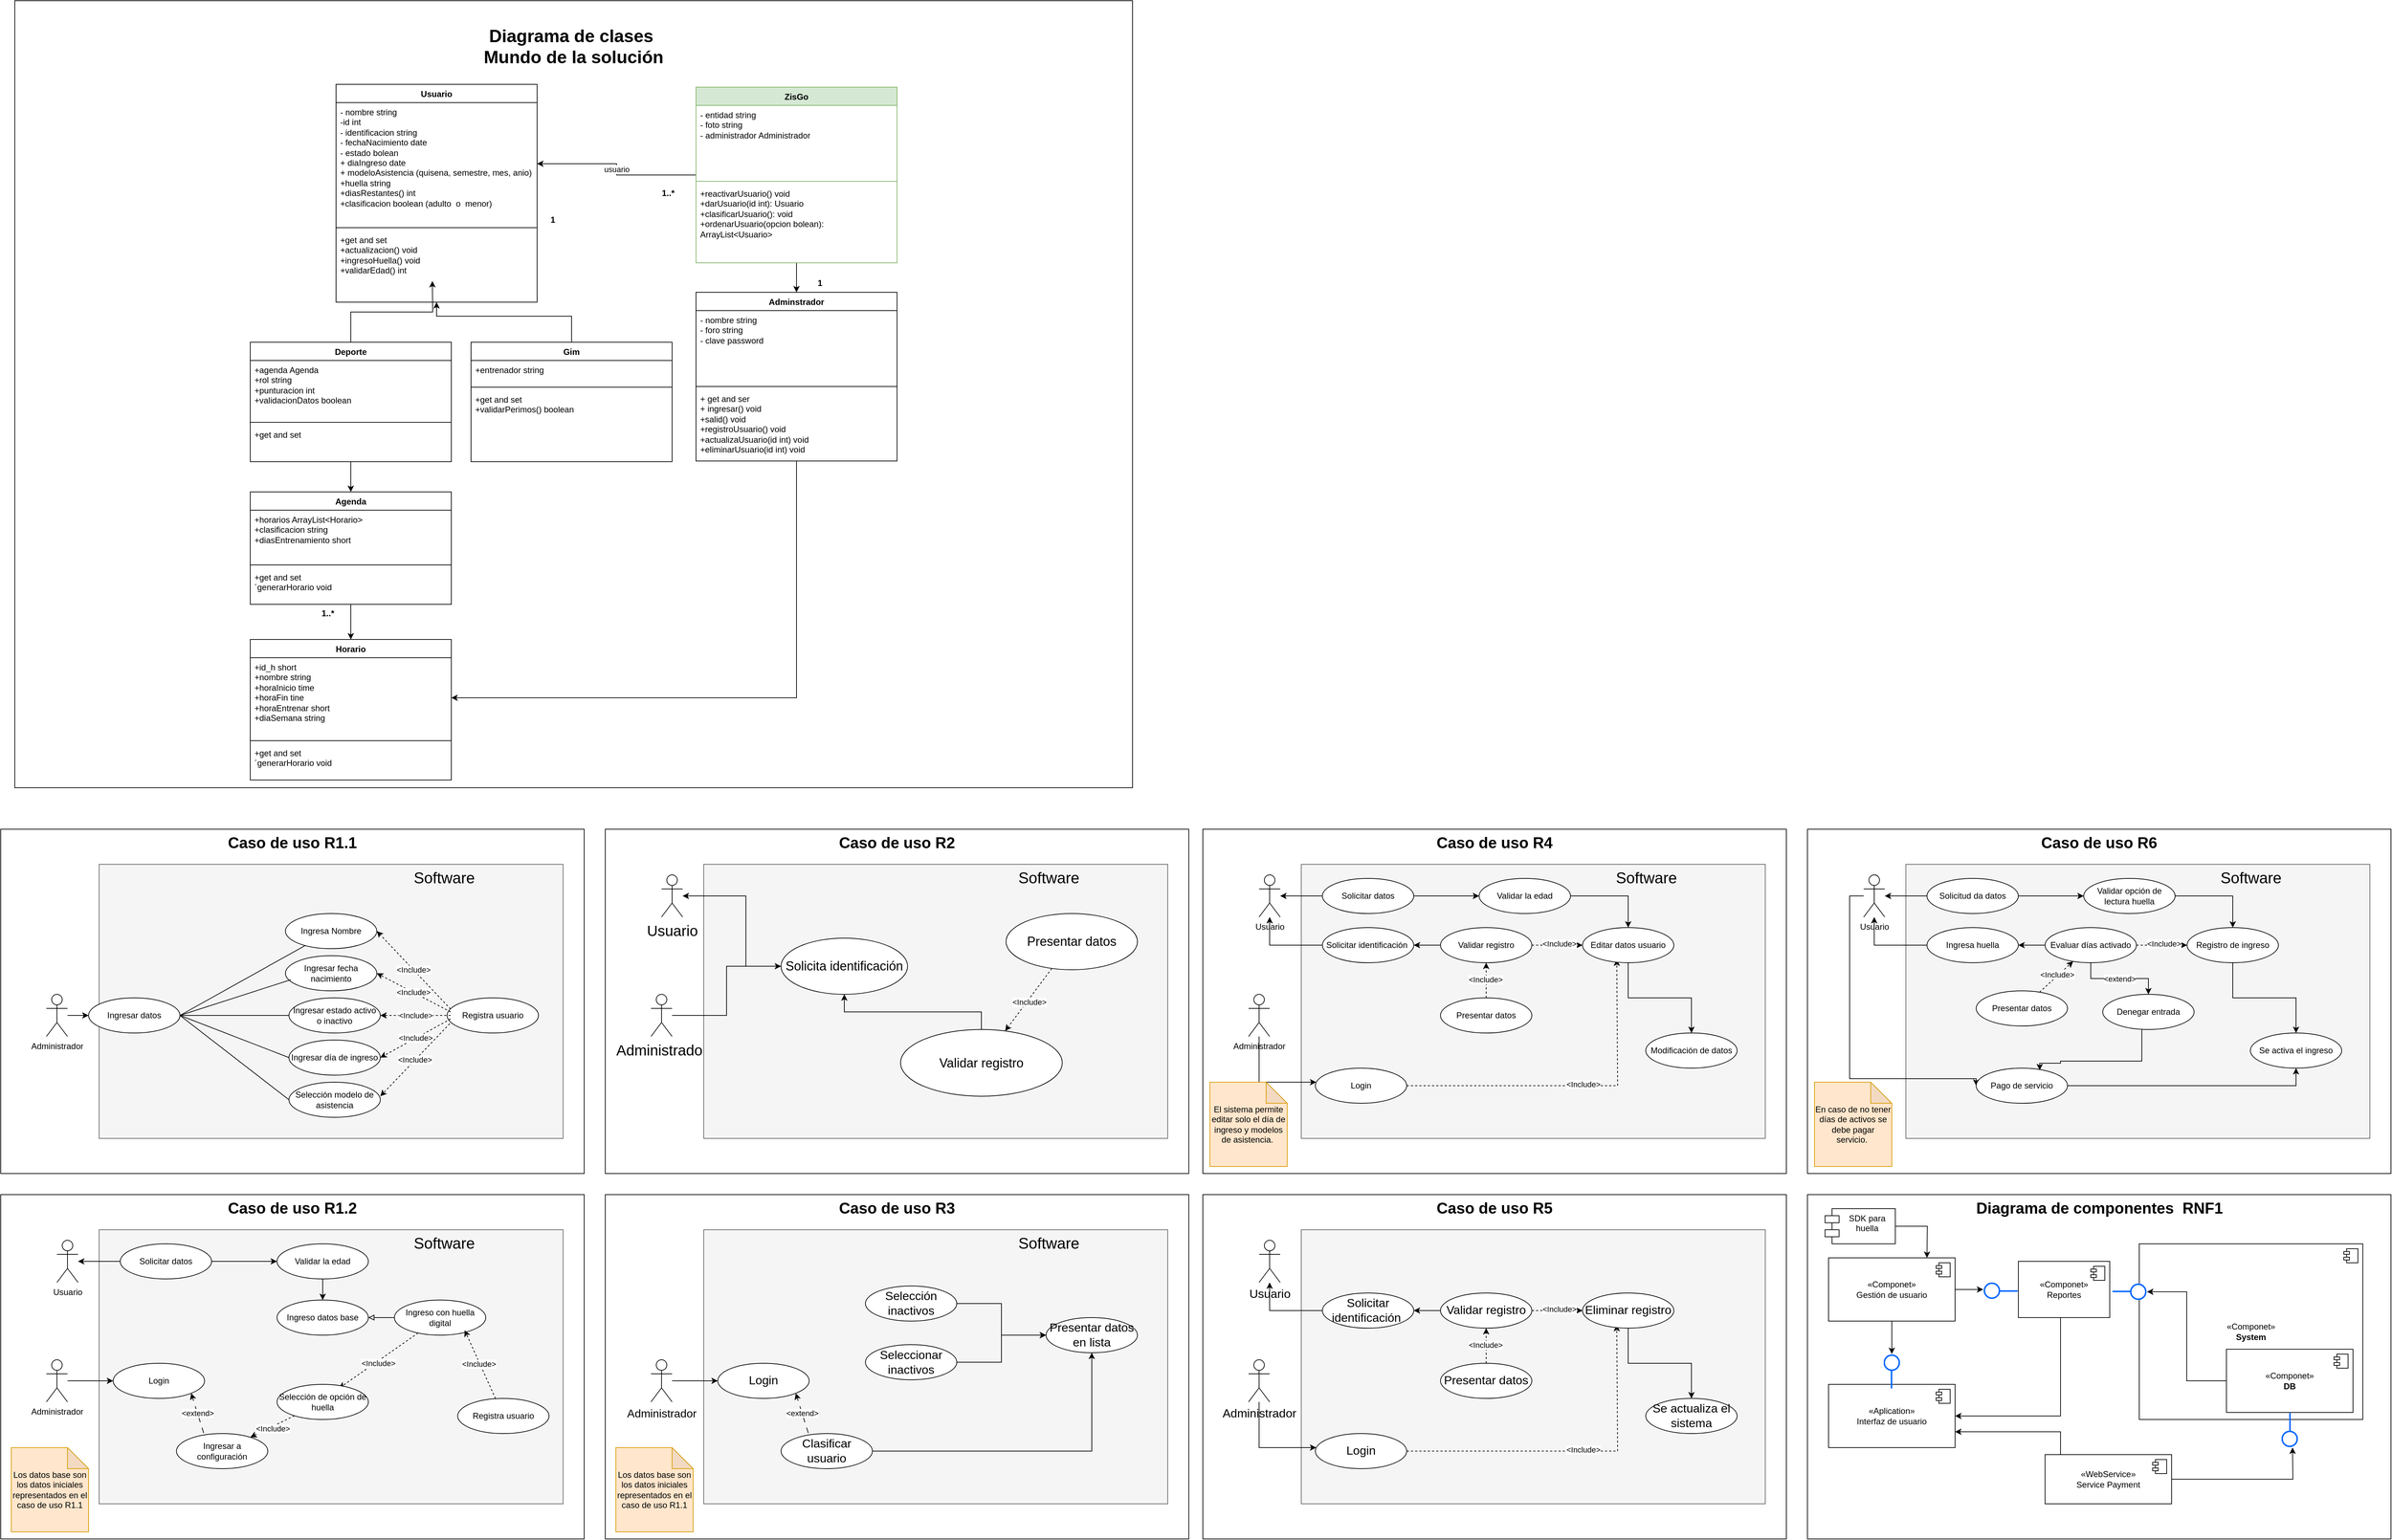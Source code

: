 <mxfile version="24.8.3">
  <diagram name="Página-1" id="iMw8ebUakvHaczHuA2bd">
    <mxGraphModel dx="1257" dy="1778" grid="1" gridSize="10" guides="1" tooltips="1" connect="1" arrows="1" fold="1" page="1" pageScale="1" pageWidth="827" pageHeight="1169" math="0" shadow="0">
      <root>
        <mxCell id="0" />
        <mxCell id="1" parent="0" />
        <mxCell id="wywwgfZlcPeR4gzROqG8-1" value="" style="rounded=0;whiteSpace=wrap;html=1;movable=0;resizable=0;rotatable=0;deletable=0;editable=0;locked=1;connectable=0;" parent="1" vertex="1">
          <mxGeometry x="20" y="10" width="830" height="490" as="geometry" />
        </mxCell>
        <mxCell id="wywwgfZlcPeR4gzROqG8-2" value="&lt;p style=&quot;line-height: 220%; font-size: 22px;&quot;&gt;&lt;b style=&quot;font-size: 22px;&quot;&gt;Caso de uso R1.1&lt;/b&gt;&lt;/p&gt;" style="text;html=1;align=center;verticalAlign=middle;whiteSpace=wrap;rounded=0;fontSize=22;" parent="1" vertex="1">
          <mxGeometry x="311.25" y="20" width="247.5" height="20" as="geometry" />
        </mxCell>
        <mxCell id="l-SMWB87ZbD4jDl5s2TY-5" value="Administrador" style="shape=umlActor;verticalLabelPosition=bottom;verticalAlign=top;html=1;outlineConnect=0;" parent="1" vertex="1">
          <mxGeometry x="85" y="245" width="30" height="60" as="geometry" />
        </mxCell>
        <mxCell id="l-SMWB87ZbD4jDl5s2TY-29" value="" style="rounded=0;whiteSpace=wrap;html=1;fillColor=#f5f5f5;fontColor=#333333;strokeColor=#666666;movable=0;resizable=0;rotatable=0;deletable=0;editable=0;locked=1;connectable=0;" parent="1" vertex="1">
          <mxGeometry x="160" y="60" width="660" height="390" as="geometry" />
        </mxCell>
        <mxCell id="l-SMWB87ZbD4jDl5s2TY-28" style="edgeStyle=orthogonalEdgeStyle;rounded=0;orthogonalLoop=1;jettySize=auto;html=1;" parent="1" source="l-SMWB87ZbD4jDl5s2TY-5" target="l-SMWB87ZbD4jDl5s2TY-27" edge="1">
          <mxGeometry relative="1" as="geometry" />
        </mxCell>
        <mxCell id="l-SMWB87ZbD4jDl5s2TY-6" value="Ingresa Nombre" style="ellipse;whiteSpace=wrap;html=1;" parent="1" vertex="1">
          <mxGeometry x="425" y="130" width="130" height="50" as="geometry" />
        </mxCell>
        <mxCell id="l-SMWB87ZbD4jDl5s2TY-7" value="Registra usuario" style="ellipse;whiteSpace=wrap;html=1;" parent="1" vertex="1">
          <mxGeometry x="655" y="250" width="130" height="50" as="geometry" />
        </mxCell>
        <mxCell id="l-SMWB87ZbD4jDl5s2TY-8" value="&amp;lt;Include&amp;gt;" style="endArrow=classic;html=1;rounded=0;entryX=1;entryY=0.5;entryDx=0;entryDy=0;dashed=1;" parent="1" target="l-SMWB87ZbD4jDl5s2TY-6" edge="1">
          <mxGeometry width="50" height="50" relative="1" as="geometry">
            <mxPoint x="660" y="266" as="sourcePoint" />
            <mxPoint x="785" y="240" as="targetPoint" />
          </mxGeometry>
        </mxCell>
        <mxCell id="l-SMWB87ZbD4jDl5s2TY-9" value="Ingresar fecha nacimiento" style="ellipse;whiteSpace=wrap;html=1;" parent="1" vertex="1">
          <mxGeometry x="425" y="190" width="130" height="50" as="geometry" />
        </mxCell>
        <mxCell id="l-SMWB87ZbD4jDl5s2TY-10" value="Ingresar estado activo o inactivo" style="ellipse;whiteSpace=wrap;html=1;" parent="1" vertex="1">
          <mxGeometry x="430" y="250" width="130" height="50" as="geometry" />
        </mxCell>
        <mxCell id="l-SMWB87ZbD4jDl5s2TY-11" value="Ingresar día de ingreso" style="ellipse;whiteSpace=wrap;html=1;" parent="1" vertex="1">
          <mxGeometry x="430" y="310" width="130" height="50" as="geometry" />
        </mxCell>
        <mxCell id="l-SMWB87ZbD4jDl5s2TY-12" value="Selección modelo de asistencia" style="ellipse;whiteSpace=wrap;html=1;" parent="1" vertex="1">
          <mxGeometry x="430" y="370" width="130" height="50" as="geometry" />
        </mxCell>
        <mxCell id="l-SMWB87ZbD4jDl5s2TY-27" value="Ingresar datos" style="ellipse;whiteSpace=wrap;html=1;" parent="1" vertex="1">
          <mxGeometry x="145" y="250" width="130" height="50" as="geometry" />
        </mxCell>
        <mxCell id="l-SMWB87ZbD4jDl5s2TY-3" value="Software" style="text;html=1;align=center;verticalAlign=middle;whiteSpace=wrap;rounded=0;fontSize=22;" parent="1" vertex="1">
          <mxGeometry x="590" y="60" width="122" height="40" as="geometry" />
        </mxCell>
        <mxCell id="l-SMWB87ZbD4jDl5s2TY-123" value="" style="rounded=0;whiteSpace=wrap;html=1;movable=1;resizable=1;rotatable=1;deletable=1;editable=1;locked=0;connectable=1;" parent="1" vertex="1">
          <mxGeometry x="20" y="530" width="830" height="490" as="geometry" />
        </mxCell>
        <mxCell id="l-SMWB87ZbD4jDl5s2TY-124" value="&lt;p style=&quot;line-height: 220%; font-size: 22px;&quot;&gt;&lt;b style=&quot;font-size: 22px;&quot;&gt;Caso de uso R1.2&lt;/b&gt;&lt;/p&gt;" style="text;html=1;align=center;verticalAlign=middle;whiteSpace=wrap;rounded=0;fontSize=22;" parent="1" vertex="1">
          <mxGeometry x="311.25" y="540" width="247.5" height="20" as="geometry" />
        </mxCell>
        <mxCell id="l-SMWB87ZbD4jDl5s2TY-125" value="Administrador" style="shape=umlActor;verticalLabelPosition=bottom;verticalAlign=top;html=1;outlineConnect=0;" parent="1" vertex="1">
          <mxGeometry x="85" y="765" width="30" height="60" as="geometry" />
        </mxCell>
        <mxCell id="l-SMWB87ZbD4jDl5s2TY-126" value="" style="rounded=0;whiteSpace=wrap;html=1;fillColor=#f5f5f5;fontColor=#333333;strokeColor=#666666;movable=1;resizable=1;rotatable=1;deletable=1;editable=1;locked=0;connectable=1;" parent="1" vertex="1">
          <mxGeometry x="160" y="580" width="660" height="390" as="geometry" />
        </mxCell>
        <mxCell id="l-SMWB87ZbD4jDl5s2TY-127" style="edgeStyle=orthogonalEdgeStyle;rounded=0;orthogonalLoop=1;jettySize=auto;html=1;" parent="1" source="l-SMWB87ZbD4jDl5s2TY-125" target="l-SMWB87ZbD4jDl5s2TY-144" edge="1">
          <mxGeometry relative="1" as="geometry" />
        </mxCell>
        <mxCell id="l-SMWB87ZbD4jDl5s2TY-128" value="Ingreso con huella digital" style="ellipse;whiteSpace=wrap;html=1;" parent="1" vertex="1">
          <mxGeometry x="580" y="680" width="130" height="50" as="geometry" />
        </mxCell>
        <mxCell id="l-SMWB87ZbD4jDl5s2TY-129" value="Registra usuario" style="ellipse;whiteSpace=wrap;html=1;" parent="1" vertex="1">
          <mxGeometry x="670" y="820" width="130" height="50" as="geometry" />
        </mxCell>
        <mxCell id="l-SMWB87ZbD4jDl5s2TY-130" value="&amp;lt;Include&amp;gt;" style="endArrow=classic;html=1;rounded=0;dashed=1;entryX=0.679;entryY=0.11;entryDx=0;entryDy=0;entryPerimeter=0;" parent="1" source="l-SMWB87ZbD4jDl5s2TY-128" target="l-SMWB87ZbD4jDl5s2TY-19" edge="1">
          <mxGeometry x="0.043" y="2" width="50" height="50" relative="1" as="geometry">
            <mxPoint x="510.0" y="777" as="sourcePoint" />
            <mxPoint x="470" y="750" as="targetPoint" />
            <mxPoint x="1" as="offset" />
          </mxGeometry>
        </mxCell>
        <mxCell id="l-SMWB87ZbD4jDl5s2TY-144" value="Login" style="ellipse;whiteSpace=wrap;html=1;" parent="1" vertex="1">
          <mxGeometry x="180" y="770" width="130" height="50" as="geometry" />
        </mxCell>
        <mxCell id="l-SMWB87ZbD4jDl5s2TY-145" value="Software" style="text;html=1;align=center;verticalAlign=middle;whiteSpace=wrap;rounded=0;fontSize=22;" parent="1" vertex="1">
          <mxGeometry x="590" y="580" width="122" height="40" as="geometry" />
        </mxCell>
        <mxCell id="l-SMWB87ZbD4jDl5s2TY-19" value="Selección de opción de huella" style="ellipse;whiteSpace=wrap;html=1;" parent="1" vertex="1">
          <mxGeometry x="413" y="800" width="130" height="50" as="geometry" />
        </mxCell>
        <mxCell id="l-SMWB87ZbD4jDl5s2TY-148" value="Los datos base son los datos iniciales representados en el caso de uso R1.1" style="shape=note;whiteSpace=wrap;html=1;backgroundOutline=1;darkOpacity=0.05;fillColor=#ffe6cc;strokeColor=#d79b00;" parent="1" vertex="1">
          <mxGeometry x="35" y="890" width="110" height="120" as="geometry" />
        </mxCell>
        <mxCell id="l-SMWB87ZbD4jDl5s2TY-149" value="Ingresar a configuración" style="ellipse;whiteSpace=wrap;html=1;" parent="1" vertex="1">
          <mxGeometry x="270" y="870" width="130" height="50" as="geometry" />
        </mxCell>
        <mxCell id="l-SMWB87ZbD4jDl5s2TY-150" value="" style="endArrow=none;html=1;rounded=0;exitX=1;exitY=0.5;exitDx=0;exitDy=0;" parent="1" source="l-SMWB87ZbD4jDl5s2TY-27" target="l-SMWB87ZbD4jDl5s2TY-6" edge="1">
          <mxGeometry width="50" height="50" relative="1" as="geometry">
            <mxPoint x="300" y="250" as="sourcePoint" />
            <mxPoint x="350" y="200" as="targetPoint" />
          </mxGeometry>
        </mxCell>
        <mxCell id="l-SMWB87ZbD4jDl5s2TY-151" value="" style="endArrow=none;html=1;rounded=0;exitX=1;exitY=0.5;exitDx=0;exitDy=0;entryX=0.058;entryY=0.685;entryDx=0;entryDy=0;entryPerimeter=0;" parent="1" source="l-SMWB87ZbD4jDl5s2TY-27" target="l-SMWB87ZbD4jDl5s2TY-9" edge="1">
          <mxGeometry width="50" height="50" relative="1" as="geometry">
            <mxPoint x="263" y="266" as="sourcePoint" />
            <mxPoint x="457" y="184" as="targetPoint" />
          </mxGeometry>
        </mxCell>
        <mxCell id="l-SMWB87ZbD4jDl5s2TY-152" value="" style="endArrow=none;html=1;rounded=0;exitX=1;exitY=0.5;exitDx=0;exitDy=0;" parent="1" source="l-SMWB87ZbD4jDl5s2TY-27" target="l-SMWB87ZbD4jDl5s2TY-10" edge="1">
          <mxGeometry width="50" height="50" relative="1" as="geometry">
            <mxPoint x="270" y="270" as="sourcePoint" />
            <mxPoint x="463" y="186" as="targetPoint" />
          </mxGeometry>
        </mxCell>
        <mxCell id="l-SMWB87ZbD4jDl5s2TY-153" value="" style="endArrow=none;html=1;rounded=0;exitX=1;exitY=0.5;exitDx=0;exitDy=0;entryX=0;entryY=0.5;entryDx=0;entryDy=0;" parent="1" source="l-SMWB87ZbD4jDl5s2TY-27" target="l-SMWB87ZbD4jDl5s2TY-11" edge="1">
          <mxGeometry width="50" height="50" relative="1" as="geometry">
            <mxPoint x="280" y="260" as="sourcePoint" />
            <mxPoint x="440" y="284" as="targetPoint" />
          </mxGeometry>
        </mxCell>
        <mxCell id="l-SMWB87ZbD4jDl5s2TY-154" value="" style="endArrow=none;html=1;rounded=0;exitX=1;exitY=0.5;exitDx=0;exitDy=0;entryX=0;entryY=0.5;entryDx=0;entryDy=0;" parent="1" source="l-SMWB87ZbD4jDl5s2TY-27" target="l-SMWB87ZbD4jDl5s2TY-12" edge="1">
          <mxGeometry width="50" height="50" relative="1" as="geometry">
            <mxPoint x="285" y="285" as="sourcePoint" />
            <mxPoint x="440" y="345" as="targetPoint" />
          </mxGeometry>
        </mxCell>
        <mxCell id="l-SMWB87ZbD4jDl5s2TY-155" value="&amp;lt;Include&amp;gt;" style="endArrow=classic;html=1;rounded=0;dashed=1;entryX=0.769;entryY=0.86;entryDx=0;entryDy=0;entryPerimeter=0;" parent="1" source="l-SMWB87ZbD4jDl5s2TY-129" target="l-SMWB87ZbD4jDl5s2TY-128" edge="1">
          <mxGeometry x="0.043" y="2" width="50" height="50" relative="1" as="geometry">
            <mxPoint x="471" y="787" as="sourcePoint" />
            <mxPoint x="529" y="738" as="targetPoint" />
            <mxPoint x="1" as="offset" />
            <Array as="points" />
          </mxGeometry>
        </mxCell>
        <mxCell id="l-SMWB87ZbD4jDl5s2TY-156" value="&amp;lt;Include&amp;gt;" style="endArrow=classic;html=1;rounded=0;dashed=1;" parent="1" source="l-SMWB87ZbD4jDl5s2TY-19" target="l-SMWB87ZbD4jDl5s2TY-149" edge="1">
          <mxGeometry x="0.043" y="2" width="50" height="50" relative="1" as="geometry">
            <mxPoint x="290" y="825" as="sourcePoint" />
            <mxPoint x="355" y="753" as="targetPoint" />
            <mxPoint x="1" as="offset" />
          </mxGeometry>
        </mxCell>
        <mxCell id="l-SMWB87ZbD4jDl5s2TY-157" value="&amp;lt;Include&amp;gt;" style="endArrow=classic;html=1;rounded=0;entryX=1;entryY=0.5;entryDx=0;entryDy=0;dashed=1;" parent="1" target="l-SMWB87ZbD4jDl5s2TY-9" edge="1">
          <mxGeometry width="50" height="50" relative="1" as="geometry">
            <mxPoint x="660" y="270" as="sourcePoint" />
            <mxPoint x="565" y="165" as="targetPoint" />
          </mxGeometry>
        </mxCell>
        <mxCell id="l-SMWB87ZbD4jDl5s2TY-158" value="&amp;lt;Include&amp;gt;" style="endArrow=classic;html=1;rounded=0;entryX=1;entryY=0.5;entryDx=0;entryDy=0;dashed=1;" parent="1" target="l-SMWB87ZbD4jDl5s2TY-10" edge="1">
          <mxGeometry width="50" height="50" relative="1" as="geometry">
            <mxPoint x="660" y="275" as="sourcePoint" />
            <mxPoint x="565" y="165" as="targetPoint" />
          </mxGeometry>
        </mxCell>
        <mxCell id="l-SMWB87ZbD4jDl5s2TY-159" value="&amp;lt;Include&amp;gt;" style="endArrow=classic;html=1;rounded=0;entryX=1;entryY=0.5;entryDx=0;entryDy=0;dashed=1;" parent="1" target="l-SMWB87ZbD4jDl5s2TY-11" edge="1">
          <mxGeometry width="50" height="50" relative="1" as="geometry">
            <mxPoint x="660" y="280" as="sourcePoint" />
            <mxPoint x="570" y="285" as="targetPoint" />
          </mxGeometry>
        </mxCell>
        <mxCell id="l-SMWB87ZbD4jDl5s2TY-160" value="&amp;lt;Include&amp;gt;" style="endArrow=classic;html=1;rounded=0;dashed=1;exitX=0.029;exitY=0.735;exitDx=0;exitDy=0;exitPerimeter=0;" parent="1" source="l-SMWB87ZbD4jDl5s2TY-7" edge="1">
          <mxGeometry width="50" height="50" relative="1" as="geometry">
            <mxPoint x="670" y="290" as="sourcePoint" />
            <mxPoint x="560" y="390" as="targetPoint" />
          </mxGeometry>
        </mxCell>
        <mxCell id="l-SMWB87ZbD4jDl5s2TY-162" value="&amp;lt;extend&amp;gt;" style="endArrow=classic;html=1;rounded=0;entryX=1;entryY=1;entryDx=0;entryDy=0;exitX=0.298;exitY=-0.015;exitDx=0;exitDy=0;exitPerimeter=0;dashed=1;dashPattern=8 8;" parent="1" source="l-SMWB87ZbD4jDl5s2TY-149" target="l-SMWB87ZbD4jDl5s2TY-144" edge="1">
          <mxGeometry x="-0.006" width="50" height="50" relative="1" as="geometry">
            <mxPoint x="310" y="880" as="sourcePoint" />
            <mxPoint x="360" y="830" as="targetPoint" />
            <mxPoint as="offset" />
          </mxGeometry>
        </mxCell>
        <mxCell id="l-SMWB87ZbD4jDl5s2TY-163" value="Ingreso datos base" style="ellipse;whiteSpace=wrap;html=1;" parent="1" vertex="1">
          <mxGeometry x="413" y="680" width="130" height="50" as="geometry" />
        </mxCell>
        <mxCell id="l-SMWB87ZbD4jDl5s2TY-174" style="edgeStyle=orthogonalEdgeStyle;rounded=0;orthogonalLoop=1;jettySize=auto;html=1;" parent="1" source="l-SMWB87ZbD4jDl5s2TY-167" target="l-SMWB87ZbD4jDl5s2TY-163" edge="1">
          <mxGeometry relative="1" as="geometry" />
        </mxCell>
        <mxCell id="l-SMWB87ZbD4jDl5s2TY-167" value="Validar la edad" style="ellipse;whiteSpace=wrap;html=1;" parent="1" vertex="1">
          <mxGeometry x="413" y="600" width="130" height="50" as="geometry" />
        </mxCell>
        <mxCell id="l-SMWB87ZbD4jDl5s2TY-168" value="Usuario" style="shape=umlActor;verticalLabelPosition=bottom;verticalAlign=top;html=1;outlineConnect=0;" parent="1" vertex="1">
          <mxGeometry x="100" y="595" width="30" height="60" as="geometry" />
        </mxCell>
        <mxCell id="l-SMWB87ZbD4jDl5s2TY-171" style="edgeStyle=orthogonalEdgeStyle;rounded=0;orthogonalLoop=1;jettySize=auto;html=1;" parent="1" source="l-SMWB87ZbD4jDl5s2TY-170" target="l-SMWB87ZbD4jDl5s2TY-167" edge="1">
          <mxGeometry relative="1" as="geometry" />
        </mxCell>
        <mxCell id="l-SMWB87ZbD4jDl5s2TY-173" style="edgeStyle=orthogonalEdgeStyle;rounded=0;orthogonalLoop=1;jettySize=auto;html=1;" parent="1" source="l-SMWB87ZbD4jDl5s2TY-170" target="l-SMWB87ZbD4jDl5s2TY-168" edge="1">
          <mxGeometry relative="1" as="geometry" />
        </mxCell>
        <mxCell id="l-SMWB87ZbD4jDl5s2TY-170" value="Solicitar datos" style="ellipse;whiteSpace=wrap;html=1;" parent="1" vertex="1">
          <mxGeometry x="190" y="600" width="130" height="50" as="geometry" />
        </mxCell>
        <mxCell id="l-SMWB87ZbD4jDl5s2TY-175" value="" style="rounded=0;whiteSpace=wrap;html=1;movable=1;resizable=1;rotatable=1;deletable=1;editable=1;locked=0;connectable=1;fontSize=21;" parent="1" vertex="1">
          <mxGeometry x="880" y="10" width="830" height="490" as="geometry" />
        </mxCell>
        <mxCell id="l-SMWB87ZbD4jDl5s2TY-176" value="&lt;p style=&quot;line-height: 220%; font-size: 22px;&quot;&gt;&lt;b style=&quot;font-size: 22px;&quot;&gt;Caso de uso R2&lt;/b&gt;&lt;/p&gt;" style="text;html=1;align=center;verticalAlign=middle;whiteSpace=wrap;rounded=0;fontSize=22;" parent="1" vertex="1">
          <mxGeometry x="1171.25" y="20" width="247.5" height="20" as="geometry" />
        </mxCell>
        <mxCell id="l-SMWB87ZbD4jDl5s2TY-177" value="Administrador" style="shape=umlActor;verticalLabelPosition=bottom;verticalAlign=top;html=1;outlineConnect=0;fontSize=21;" parent="1" vertex="1">
          <mxGeometry x="945" y="245" width="30" height="60" as="geometry" />
        </mxCell>
        <mxCell id="l-SMWB87ZbD4jDl5s2TY-178" value="" style="rounded=0;whiteSpace=wrap;html=1;fillColor=#f5f5f5;fontColor=#333333;strokeColor=#666666;movable=1;resizable=1;rotatable=1;deletable=1;editable=1;locked=0;connectable=1;" parent="1" vertex="1">
          <mxGeometry x="1020" y="60" width="660" height="390" as="geometry" />
        </mxCell>
        <mxCell id="l-SMWB87ZbD4jDl5s2TY-179" style="edgeStyle=orthogonalEdgeStyle;rounded=0;orthogonalLoop=1;jettySize=auto;html=1;" parent="1" source="l-SMWB87ZbD4jDl5s2TY-177" target="l-SMWB87ZbD4jDl5s2TY-183" edge="1">
          <mxGeometry relative="1" as="geometry" />
        </mxCell>
        <mxCell id="l-SMWB87ZbD4jDl5s2TY-183" value="Solicita identificación" style="ellipse;whiteSpace=wrap;html=1;fontSize=18;" parent="1" vertex="1">
          <mxGeometry x="1130" y="165" width="180" height="80" as="geometry" />
        </mxCell>
        <mxCell id="l-SMWB87ZbD4jDl5s2TY-184" value="Software" style="text;html=1;align=center;verticalAlign=middle;whiteSpace=wrap;rounded=0;fontSize=22;" parent="1" vertex="1">
          <mxGeometry x="1450" y="60" width="122" height="40" as="geometry" />
        </mxCell>
        <mxCell id="l-SMWB87ZbD4jDl5s2TY-185" value="Presentar datos" style="ellipse;whiteSpace=wrap;html=1;fontSize=18;" parent="1" vertex="1">
          <mxGeometry x="1450" y="130" width="187" height="80" as="geometry" />
        </mxCell>
        <mxCell id="l-SMWB87ZbD4jDl5s2TY-266" style="edgeStyle=orthogonalEdgeStyle;rounded=0;orthogonalLoop=1;jettySize=auto;html=1;" parent="1" source="l-SMWB87ZbD4jDl5s2TY-187" target="l-SMWB87ZbD4jDl5s2TY-183" edge="1">
          <mxGeometry relative="1" as="geometry" />
        </mxCell>
        <mxCell id="l-SMWB87ZbD4jDl5s2TY-187" value="Validar registro" style="ellipse;whiteSpace=wrap;html=1;fontSize=18;" parent="1" vertex="1">
          <mxGeometry x="1300" y="295" width="230" height="95" as="geometry" />
        </mxCell>
        <mxCell id="l-SMWB87ZbD4jDl5s2TY-189" value="&amp;lt;Include&amp;gt;" style="endArrow=classic;html=1;rounded=0;dashed=1;" parent="1" source="l-SMWB87ZbD4jDl5s2TY-185" target="l-SMWB87ZbD4jDl5s2TY-187" edge="1">
          <mxGeometry x="0.043" y="2" width="50" height="50" relative="1" as="geometry">
            <mxPoint x="1150" y="305" as="sourcePoint" />
            <mxPoint x="1215" y="233" as="targetPoint" />
            <mxPoint x="1" as="offset" />
          </mxGeometry>
        </mxCell>
        <mxCell id="l-SMWB87ZbD4jDl5s2TY-195" value="Usuario" style="shape=umlActor;verticalLabelPosition=bottom;verticalAlign=top;html=1;outlineConnect=0;fontSize=21;" parent="1" vertex="1">
          <mxGeometry x="960" y="75" width="30" height="60" as="geometry" />
        </mxCell>
        <mxCell id="l-SMWB87ZbD4jDl5s2TY-197" style="edgeStyle=orthogonalEdgeStyle;rounded=0;orthogonalLoop=1;jettySize=auto;html=1;" parent="1" source="l-SMWB87ZbD4jDl5s2TY-183" target="l-SMWB87ZbD4jDl5s2TY-195" edge="1">
          <mxGeometry relative="1" as="geometry">
            <Array as="points">
              <mxPoint x="1080" y="105" />
            </Array>
          </mxGeometry>
        </mxCell>
        <mxCell id="l-SMWB87ZbD4jDl5s2TY-199" value="" style="rounded=0;whiteSpace=wrap;html=1;movable=1;resizable=1;rotatable=1;deletable=1;editable=1;locked=0;connectable=1;" parent="1" vertex="1">
          <mxGeometry x="880" y="530" width="830" height="490" as="geometry" />
        </mxCell>
        <mxCell id="l-SMWB87ZbD4jDl5s2TY-200" value="&lt;p style=&quot;line-height: 220%; font-size: 22px;&quot;&gt;&lt;b style=&quot;font-size: 22px;&quot;&gt;Caso de uso R3&lt;/b&gt;&lt;/p&gt;" style="text;html=1;align=center;verticalAlign=middle;whiteSpace=wrap;rounded=0;fontSize=22;" parent="1" vertex="1">
          <mxGeometry x="1171.25" y="540" width="247.5" height="20" as="geometry" />
        </mxCell>
        <mxCell id="l-SMWB87ZbD4jDl5s2TY-201" value="Administrador" style="shape=umlActor;verticalLabelPosition=bottom;verticalAlign=top;html=1;outlineConnect=0;fontSize=16;" parent="1" vertex="1">
          <mxGeometry x="945" y="765" width="30" height="60" as="geometry" />
        </mxCell>
        <mxCell id="l-SMWB87ZbD4jDl5s2TY-202" value="" style="rounded=0;whiteSpace=wrap;html=1;fillColor=#f5f5f5;fontColor=#333333;strokeColor=#666666;movable=1;resizable=1;rotatable=1;deletable=1;editable=1;locked=0;connectable=1;" parent="1" vertex="1">
          <mxGeometry x="1020" y="580" width="660" height="390" as="geometry" />
        </mxCell>
        <mxCell id="l-SMWB87ZbD4jDl5s2TY-203" style="edgeStyle=orthogonalEdgeStyle;rounded=0;orthogonalLoop=1;jettySize=auto;html=1;" parent="1" source="l-SMWB87ZbD4jDl5s2TY-201" target="l-SMWB87ZbD4jDl5s2TY-207" edge="1">
          <mxGeometry relative="1" as="geometry" />
        </mxCell>
        <mxCell id="l-SMWB87ZbD4jDl5s2TY-207" value="Login" style="ellipse;whiteSpace=wrap;html=1;fontSize=17;" parent="1" vertex="1">
          <mxGeometry x="1040" y="770" width="130" height="50" as="geometry" />
        </mxCell>
        <mxCell id="l-SMWB87ZbD4jDl5s2TY-208" value="Software" style="text;html=1;align=center;verticalAlign=middle;whiteSpace=wrap;rounded=0;fontSize=22;" parent="1" vertex="1">
          <mxGeometry x="1450" y="580" width="122" height="40" as="geometry" />
        </mxCell>
        <mxCell id="l-SMWB87ZbD4jDl5s2TY-234" style="edgeStyle=orthogonalEdgeStyle;rounded=0;orthogonalLoop=1;jettySize=auto;html=1;" parent="1" source="l-SMWB87ZbD4jDl5s2TY-209" target="l-SMWB87ZbD4jDl5s2TY-231" edge="1">
          <mxGeometry relative="1" as="geometry" />
        </mxCell>
        <mxCell id="l-SMWB87ZbD4jDl5s2TY-209" value="Selección inactivos" style="ellipse;whiteSpace=wrap;html=1;fontSize=17;" parent="1" vertex="1">
          <mxGeometry x="1250" y="660" width="130" height="50" as="geometry" />
        </mxCell>
        <mxCell id="l-SMWB87ZbD4jDl5s2TY-210" value="Los datos base son los datos iniciales representados en el caso de uso R1.1" style="shape=note;whiteSpace=wrap;html=1;backgroundOutline=1;darkOpacity=0.05;fillColor=#ffe6cc;strokeColor=#d79b00;" parent="1" vertex="1">
          <mxGeometry x="895" y="890" width="110" height="120" as="geometry" />
        </mxCell>
        <mxCell id="ktFifqxHbu6K3ER039Zy-136" style="edgeStyle=orthogonalEdgeStyle;rounded=0;orthogonalLoop=1;jettySize=auto;html=1;" parent="1" source="l-SMWB87ZbD4jDl5s2TY-211" target="l-SMWB87ZbD4jDl5s2TY-231" edge="1">
          <mxGeometry relative="1" as="geometry" />
        </mxCell>
        <mxCell id="l-SMWB87ZbD4jDl5s2TY-211" value="Clasificar usuario" style="ellipse;whiteSpace=wrap;html=1;fontSize=17;" parent="1" vertex="1">
          <mxGeometry x="1130" y="870" width="130" height="50" as="geometry" />
        </mxCell>
        <mxCell id="l-SMWB87ZbD4jDl5s2TY-214" value="&amp;lt;extend&amp;gt;" style="endArrow=classic;html=1;rounded=0;entryX=1;entryY=1;entryDx=0;entryDy=0;exitX=0.298;exitY=-0.015;exitDx=0;exitDy=0;exitPerimeter=0;dashed=1;dashPattern=8 8;" parent="1" source="l-SMWB87ZbD4jDl5s2TY-211" target="l-SMWB87ZbD4jDl5s2TY-207" edge="1">
          <mxGeometry x="-0.006" width="50" height="50" relative="1" as="geometry">
            <mxPoint x="1170" y="880" as="sourcePoint" />
            <mxPoint x="1220" y="830" as="targetPoint" />
            <mxPoint as="offset" />
          </mxGeometry>
        </mxCell>
        <mxCell id="l-SMWB87ZbD4jDl5s2TY-223" value="" style="endArrow=block;html=1;rounded=0;entryX=1;entryY=0.5;entryDx=0;entryDy=0;endFill=0;" parent="1" source="l-SMWB87ZbD4jDl5s2TY-128" target="l-SMWB87ZbD4jDl5s2TY-163" edge="1">
          <mxGeometry width="50" height="50" relative="1" as="geometry">
            <mxPoint x="500" y="720" as="sourcePoint" />
            <mxPoint x="550" y="670" as="targetPoint" />
          </mxGeometry>
        </mxCell>
        <mxCell id="l-SMWB87ZbD4jDl5s2TY-235" style="edgeStyle=orthogonalEdgeStyle;rounded=0;orthogonalLoop=1;jettySize=auto;html=1;" parent="1" source="l-SMWB87ZbD4jDl5s2TY-230" target="l-SMWB87ZbD4jDl5s2TY-231" edge="1">
          <mxGeometry relative="1" as="geometry" />
        </mxCell>
        <mxCell id="l-SMWB87ZbD4jDl5s2TY-230" value="Seleccionar inactivos" style="ellipse;whiteSpace=wrap;html=1;fontSize=17;" parent="1" vertex="1">
          <mxGeometry x="1250" y="743.5" width="130" height="50" as="geometry" />
        </mxCell>
        <mxCell id="l-SMWB87ZbD4jDl5s2TY-231" value="Presentar datos en lista" style="ellipse;whiteSpace=wrap;html=1;fontSize=17;" parent="1" vertex="1">
          <mxGeometry x="1507" y="705" width="130" height="50" as="geometry" />
        </mxCell>
        <mxCell id="l-SMWB87ZbD4jDl5s2TY-236" value="" style="rounded=0;whiteSpace=wrap;html=1;movable=1;resizable=1;rotatable=1;deletable=1;editable=1;locked=0;connectable=1;" parent="1" vertex="1">
          <mxGeometry x="1730" y="10" width="830" height="490" as="geometry" />
        </mxCell>
        <mxCell id="l-SMWB87ZbD4jDl5s2TY-237" value="&lt;p style=&quot;line-height: 220%; font-size: 22px;&quot;&gt;&lt;b style=&quot;font-size: 22px;&quot;&gt;Caso de uso R4&lt;/b&gt;&lt;/p&gt;" style="text;html=1;align=center;verticalAlign=middle;whiteSpace=wrap;rounded=0;fontSize=22;" parent="1" vertex="1">
          <mxGeometry x="2021.25" y="20" width="247.5" height="20" as="geometry" />
        </mxCell>
        <mxCell id="l-SMWB87ZbD4jDl5s2TY-238" value="Administrador" style="shape=umlActor;verticalLabelPosition=bottom;verticalAlign=top;html=1;outlineConnect=0;" parent="1" vertex="1">
          <mxGeometry x="1795" y="245" width="30" height="60" as="geometry" />
        </mxCell>
        <mxCell id="l-SMWB87ZbD4jDl5s2TY-239" value="" style="rounded=0;whiteSpace=wrap;html=1;fillColor=#f5f5f5;fontColor=#333333;strokeColor=#666666;movable=1;resizable=1;rotatable=1;deletable=1;editable=1;locked=0;connectable=1;" parent="1" vertex="1">
          <mxGeometry x="1870" y="60" width="660" height="390" as="geometry" />
        </mxCell>
        <mxCell id="l-SMWB87ZbD4jDl5s2TY-240" style="edgeStyle=orthogonalEdgeStyle;rounded=0;orthogonalLoop=1;jettySize=auto;html=1;" parent="1" source="l-SMWB87ZbD4jDl5s2TY-238" target="l-SMWB87ZbD4jDl5s2TY-244" edge="1">
          <mxGeometry relative="1" as="geometry">
            <Array as="points">
              <mxPoint x="1810" y="370" />
            </Array>
          </mxGeometry>
        </mxCell>
        <mxCell id="l-SMWB87ZbD4jDl5s2TY-242" value="Modificación de datos" style="ellipse;whiteSpace=wrap;html=1;" parent="1" vertex="1">
          <mxGeometry x="2360" y="300" width="130" height="50" as="geometry" />
        </mxCell>
        <mxCell id="l-SMWB87ZbD4jDl5s2TY-243" value="&amp;lt;Include&amp;gt;" style="endArrow=classic;html=1;rounded=0;dashed=1;exitX=1;exitY=0.5;exitDx=0;exitDy=0;" parent="1" source="l-SMWB87ZbD4jDl5s2TY-264" target="l-SMWB87ZbD4jDl5s2TY-252" edge="1">
          <mxGeometry x="0.043" y="2" width="50" height="50" relative="1" as="geometry">
            <mxPoint x="2220" y="257" as="sourcePoint" />
            <mxPoint x="2180" y="230" as="targetPoint" />
            <mxPoint x="1" as="offset" />
          </mxGeometry>
        </mxCell>
        <mxCell id="l-SMWB87ZbD4jDl5s2TY-244" value="Login" style="ellipse;whiteSpace=wrap;html=1;" parent="1" vertex="1">
          <mxGeometry x="1890" y="350" width="130" height="50" as="geometry" />
        </mxCell>
        <mxCell id="l-SMWB87ZbD4jDl5s2TY-245" value="Software" style="text;html=1;align=center;verticalAlign=middle;whiteSpace=wrap;rounded=0;fontSize=22;" parent="1" vertex="1">
          <mxGeometry x="2300" y="60" width="122" height="40" as="geometry" />
        </mxCell>
        <mxCell id="l-SMWB87ZbD4jDl5s2TY-249" value="&amp;lt;Include&amp;gt;" style="endArrow=classic;html=1;rounded=0;dashed=1;" parent="1" source="l-SMWB87ZbD4jDl5s2TY-268" target="l-SMWB87ZbD4jDl5s2TY-264" edge="1">
          <mxGeometry x="0.043" y="2" width="50" height="50" relative="1" as="geometry">
            <mxPoint x="2181" y="267" as="sourcePoint" />
            <mxPoint x="2239" y="218" as="targetPoint" />
            <mxPoint x="1" as="offset" />
            <Array as="points" />
          </mxGeometry>
        </mxCell>
        <mxCell id="l-SMWB87ZbD4jDl5s2TY-250" value="&amp;lt;Include&amp;gt;" style="endArrow=classic;html=1;rounded=0;dashed=1;entryX=0.375;entryY=0.91;entryDx=0;entryDy=0;entryPerimeter=0;" parent="1" source="l-SMWB87ZbD4jDl5s2TY-244" target="l-SMWB87ZbD4jDl5s2TY-252" edge="1">
          <mxGeometry x="0.043" y="2" width="50" height="50" relative="1" as="geometry">
            <mxPoint x="2206.384" y="328.979" as="sourcePoint" />
            <mxPoint x="2246.616" y="381.021" as="targetPoint" />
            <mxPoint x="1" as="offset" />
            <Array as="points">
              <mxPoint x="2320" y="375" />
            </Array>
          </mxGeometry>
        </mxCell>
        <mxCell id="l-SMWB87ZbD4jDl5s2TY-271" style="edgeStyle=orthogonalEdgeStyle;rounded=0;orthogonalLoop=1;jettySize=auto;html=1;" parent="1" source="l-SMWB87ZbD4jDl5s2TY-252" target="l-SMWB87ZbD4jDl5s2TY-242" edge="1">
          <mxGeometry relative="1" as="geometry" />
        </mxCell>
        <mxCell id="l-SMWB87ZbD4jDl5s2TY-252" value="Editar datos usuario" style="ellipse;whiteSpace=wrap;html=1;" parent="1" vertex="1">
          <mxGeometry x="2270" y="150" width="130" height="50" as="geometry" />
        </mxCell>
        <mxCell id="l-SMWB87ZbD4jDl5s2TY-253" style="edgeStyle=orthogonalEdgeStyle;rounded=0;orthogonalLoop=1;jettySize=auto;html=1;" parent="1" source="l-SMWB87ZbD4jDl5s2TY-254" target="l-SMWB87ZbD4jDl5s2TY-252" edge="1">
          <mxGeometry relative="1" as="geometry" />
        </mxCell>
        <mxCell id="l-SMWB87ZbD4jDl5s2TY-254" value="Validar la edad" style="ellipse;whiteSpace=wrap;html=1;" parent="1" vertex="1">
          <mxGeometry x="2123" y="80" width="130" height="50" as="geometry" />
        </mxCell>
        <mxCell id="l-SMWB87ZbD4jDl5s2TY-255" value="Usuario" style="shape=umlActor;verticalLabelPosition=bottom;verticalAlign=top;html=1;outlineConnect=0;" parent="1" vertex="1">
          <mxGeometry x="1810" y="75" width="30" height="60" as="geometry" />
        </mxCell>
        <mxCell id="l-SMWB87ZbD4jDl5s2TY-256" style="edgeStyle=orthogonalEdgeStyle;rounded=0;orthogonalLoop=1;jettySize=auto;html=1;" parent="1" source="l-SMWB87ZbD4jDl5s2TY-258" target="l-SMWB87ZbD4jDl5s2TY-254" edge="1">
          <mxGeometry relative="1" as="geometry" />
        </mxCell>
        <mxCell id="l-SMWB87ZbD4jDl5s2TY-257" style="edgeStyle=orthogonalEdgeStyle;rounded=0;orthogonalLoop=1;jettySize=auto;html=1;" parent="1" source="l-SMWB87ZbD4jDl5s2TY-258" target="l-SMWB87ZbD4jDl5s2TY-255" edge="1">
          <mxGeometry relative="1" as="geometry" />
        </mxCell>
        <mxCell id="l-SMWB87ZbD4jDl5s2TY-258" value="Solicitar datos" style="ellipse;whiteSpace=wrap;html=1;" parent="1" vertex="1">
          <mxGeometry x="1900" y="80" width="130" height="50" as="geometry" />
        </mxCell>
        <mxCell id="l-SMWB87ZbD4jDl5s2TY-263" style="edgeStyle=orthogonalEdgeStyle;rounded=0;orthogonalLoop=1;jettySize=auto;html=1;" parent="1" source="l-SMWB87ZbD4jDl5s2TY-262" target="l-SMWB87ZbD4jDl5s2TY-255" edge="1">
          <mxGeometry relative="1" as="geometry" />
        </mxCell>
        <mxCell id="l-SMWB87ZbD4jDl5s2TY-262" value="Solicitar identificación&amp;nbsp;" style="ellipse;whiteSpace=wrap;html=1;" parent="1" vertex="1">
          <mxGeometry x="1900" y="150" width="130" height="50" as="geometry" />
        </mxCell>
        <mxCell id="l-SMWB87ZbD4jDl5s2TY-267" style="edgeStyle=orthogonalEdgeStyle;rounded=0;orthogonalLoop=1;jettySize=auto;html=1;" parent="1" source="l-SMWB87ZbD4jDl5s2TY-264" target="l-SMWB87ZbD4jDl5s2TY-262" edge="1">
          <mxGeometry relative="1" as="geometry" />
        </mxCell>
        <mxCell id="l-SMWB87ZbD4jDl5s2TY-268" value="Presentar datos" style="ellipse;whiteSpace=wrap;html=1;" parent="1" vertex="1">
          <mxGeometry x="2068" y="250" width="130" height="50" as="geometry" />
        </mxCell>
        <mxCell id="l-SMWB87ZbD4jDl5s2TY-264" value="Validar registro" style="ellipse;whiteSpace=wrap;html=1;" parent="1" vertex="1">
          <mxGeometry x="2068" y="150" width="130" height="50" as="geometry" />
        </mxCell>
        <mxCell id="ktFifqxHbu6K3ER039Zy-1" value="El sistema permite editar solo el día de ingreso y modelos de asistencia.&amp;nbsp;" style="shape=note;whiteSpace=wrap;html=1;backgroundOutline=1;darkOpacity=0.05;fillColor=#ffe6cc;strokeColor=#d79b00;" parent="1" vertex="1">
          <mxGeometry x="1740" y="370" width="110" height="120" as="geometry" />
        </mxCell>
        <mxCell id="ktFifqxHbu6K3ER039Zy-2" value="" style="rounded=0;whiteSpace=wrap;html=1;movable=1;resizable=1;rotatable=1;deletable=1;editable=1;locked=0;connectable=1;" parent="1" vertex="1">
          <mxGeometry x="1730" y="530" width="830" height="490" as="geometry" />
        </mxCell>
        <mxCell id="ktFifqxHbu6K3ER039Zy-3" value="&lt;p style=&quot;line-height: 220%; font-size: 22px;&quot;&gt;&lt;b style=&quot;font-size: 22px;&quot;&gt;Caso de uso R5&lt;/b&gt;&lt;/p&gt;" style="text;html=1;align=center;verticalAlign=middle;whiteSpace=wrap;rounded=0;fontSize=22;" parent="1" vertex="1">
          <mxGeometry x="2021.25" y="540" width="247.5" height="20" as="geometry" />
        </mxCell>
        <mxCell id="ktFifqxHbu6K3ER039Zy-4" value="Administrador" style="shape=umlActor;verticalLabelPosition=bottom;verticalAlign=top;html=1;outlineConnect=0;fontSize=17;" parent="1" vertex="1">
          <mxGeometry x="1795" y="765" width="30" height="60" as="geometry" />
        </mxCell>
        <mxCell id="ktFifqxHbu6K3ER039Zy-5" value="" style="rounded=0;whiteSpace=wrap;html=1;fillColor=#f5f5f5;fontColor=#333333;strokeColor=#666666;movable=1;resizable=1;rotatable=1;deletable=1;editable=1;locked=0;connectable=1;" parent="1" vertex="1">
          <mxGeometry x="1870" y="580" width="660" height="390" as="geometry" />
        </mxCell>
        <mxCell id="ktFifqxHbu6K3ER039Zy-6" style="edgeStyle=orthogonalEdgeStyle;rounded=0;orthogonalLoop=1;jettySize=auto;html=1;" parent="1" source="ktFifqxHbu6K3ER039Zy-4" target="ktFifqxHbu6K3ER039Zy-9" edge="1">
          <mxGeometry relative="1" as="geometry">
            <Array as="points">
              <mxPoint x="1810" y="890" />
            </Array>
          </mxGeometry>
        </mxCell>
        <mxCell id="ktFifqxHbu6K3ER039Zy-7" value="Se actualiza el sistema" style="ellipse;whiteSpace=wrap;html=1;fontSize=17;" parent="1" vertex="1">
          <mxGeometry x="2360" y="820" width="130" height="50" as="geometry" />
        </mxCell>
        <mxCell id="ktFifqxHbu6K3ER039Zy-8" value="&amp;lt;Include&amp;gt;" style="endArrow=classic;html=1;rounded=0;dashed=1;exitX=1;exitY=0.5;exitDx=0;exitDy=0;" parent="1" source="ktFifqxHbu6K3ER039Zy-25" target="ktFifqxHbu6K3ER039Zy-14" edge="1">
          <mxGeometry x="0.043" y="2" width="50" height="50" relative="1" as="geometry">
            <mxPoint x="2220" y="777" as="sourcePoint" />
            <mxPoint x="2180" y="750" as="targetPoint" />
            <mxPoint x="1" as="offset" />
          </mxGeometry>
        </mxCell>
        <mxCell id="ktFifqxHbu6K3ER039Zy-9" value="Login" style="ellipse;whiteSpace=wrap;html=1;fontSize=17;" parent="1" vertex="1">
          <mxGeometry x="1890" y="870" width="130" height="50" as="geometry" />
        </mxCell>
        <mxCell id="ktFifqxHbu6K3ER039Zy-11" value="&amp;lt;Include&amp;gt;" style="endArrow=classic;html=1;rounded=0;dashed=1;" parent="1" source="ktFifqxHbu6K3ER039Zy-24" target="ktFifqxHbu6K3ER039Zy-25" edge="1">
          <mxGeometry x="0.043" y="2" width="50" height="50" relative="1" as="geometry">
            <mxPoint x="2181" y="787" as="sourcePoint" />
            <mxPoint x="2239" y="738" as="targetPoint" />
            <mxPoint x="1" as="offset" />
            <Array as="points" />
          </mxGeometry>
        </mxCell>
        <mxCell id="ktFifqxHbu6K3ER039Zy-12" value="&amp;lt;Include&amp;gt;" style="endArrow=classic;html=1;rounded=0;dashed=1;entryX=0.375;entryY=0.91;entryDx=0;entryDy=0;entryPerimeter=0;" parent="1" source="ktFifqxHbu6K3ER039Zy-9" target="ktFifqxHbu6K3ER039Zy-14" edge="1">
          <mxGeometry x="0.043" y="2" width="50" height="50" relative="1" as="geometry">
            <mxPoint x="2206.384" y="848.979" as="sourcePoint" />
            <mxPoint x="2246.616" y="901.021" as="targetPoint" />
            <mxPoint x="1" as="offset" />
            <Array as="points">
              <mxPoint x="2320" y="895" />
            </Array>
          </mxGeometry>
        </mxCell>
        <mxCell id="ktFifqxHbu6K3ER039Zy-13" style="edgeStyle=orthogonalEdgeStyle;rounded=0;orthogonalLoop=1;jettySize=auto;html=1;" parent="1" source="ktFifqxHbu6K3ER039Zy-14" target="ktFifqxHbu6K3ER039Zy-7" edge="1">
          <mxGeometry relative="1" as="geometry" />
        </mxCell>
        <mxCell id="ktFifqxHbu6K3ER039Zy-14" value="Eliminar registro" style="ellipse;whiteSpace=wrap;html=1;fontSize=17;" parent="1" vertex="1">
          <mxGeometry x="2270" y="670" width="130" height="50" as="geometry" />
        </mxCell>
        <mxCell id="ktFifqxHbu6K3ER039Zy-17" value="Usuario" style="shape=umlActor;verticalLabelPosition=bottom;verticalAlign=top;html=1;outlineConnect=0;fontSize=17;" parent="1" vertex="1">
          <mxGeometry x="1810" y="595" width="30" height="60" as="geometry" />
        </mxCell>
        <mxCell id="ktFifqxHbu6K3ER039Zy-21" style="edgeStyle=orthogonalEdgeStyle;rounded=0;orthogonalLoop=1;jettySize=auto;html=1;" parent="1" source="ktFifqxHbu6K3ER039Zy-22" target="ktFifqxHbu6K3ER039Zy-17" edge="1">
          <mxGeometry relative="1" as="geometry" />
        </mxCell>
        <mxCell id="ktFifqxHbu6K3ER039Zy-22" value="Solicitar identificación&amp;nbsp;" style="ellipse;whiteSpace=wrap;html=1;fontSize=17;" parent="1" vertex="1">
          <mxGeometry x="1900" y="670" width="130" height="50" as="geometry" />
        </mxCell>
        <mxCell id="ktFifqxHbu6K3ER039Zy-23" style="edgeStyle=orthogonalEdgeStyle;rounded=0;orthogonalLoop=1;jettySize=auto;html=1;" parent="1" source="ktFifqxHbu6K3ER039Zy-25" target="ktFifqxHbu6K3ER039Zy-22" edge="1">
          <mxGeometry relative="1" as="geometry" />
        </mxCell>
        <mxCell id="ktFifqxHbu6K3ER039Zy-24" value="Presentar datos" style="ellipse;whiteSpace=wrap;html=1;fontSize=17;" parent="1" vertex="1">
          <mxGeometry x="2068" y="770" width="130" height="50" as="geometry" />
        </mxCell>
        <mxCell id="ktFifqxHbu6K3ER039Zy-25" value="Validar registro" style="ellipse;whiteSpace=wrap;html=1;fontSize=17;" parent="1" vertex="1">
          <mxGeometry x="2068" y="670" width="130" height="50" as="geometry" />
        </mxCell>
        <mxCell id="ktFifqxHbu6K3ER039Zy-51" value="" style="rounded=0;whiteSpace=wrap;html=1;movable=1;resizable=1;rotatable=1;deletable=1;editable=1;locked=0;connectable=1;" parent="1" vertex="1">
          <mxGeometry x="2590" y="10" width="830" height="490" as="geometry" />
        </mxCell>
        <mxCell id="ktFifqxHbu6K3ER039Zy-52" value="&lt;p style=&quot;line-height: 220%; font-size: 22px;&quot;&gt;&lt;b style=&quot;font-size: 22px;&quot;&gt;Caso de uso R6&lt;/b&gt;&lt;/p&gt;" style="text;html=1;align=center;verticalAlign=middle;whiteSpace=wrap;rounded=0;fontSize=22;" parent="1" vertex="1">
          <mxGeometry x="2881.25" y="20" width="247.5" height="20" as="geometry" />
        </mxCell>
        <mxCell id="ktFifqxHbu6K3ER039Zy-54" value="" style="rounded=0;whiteSpace=wrap;html=1;fillColor=#f5f5f5;fontColor=#333333;strokeColor=#666666;movable=1;resizable=1;rotatable=1;deletable=1;editable=1;locked=0;connectable=1;" parent="1" vertex="1">
          <mxGeometry x="2730" y="60" width="660" height="390" as="geometry" />
        </mxCell>
        <mxCell id="ktFifqxHbu6K3ER039Zy-56" value="Se activa el ingreso" style="ellipse;whiteSpace=wrap;html=1;" parent="1" vertex="1">
          <mxGeometry x="3220" y="300" width="130" height="50" as="geometry" />
        </mxCell>
        <mxCell id="ktFifqxHbu6K3ER039Zy-57" value="&amp;lt;Include&amp;gt;" style="endArrow=classic;html=1;rounded=0;dashed=1;exitX=1;exitY=0.5;exitDx=0;exitDy=0;" parent="1" source="ktFifqxHbu6K3ER039Zy-74" target="ktFifqxHbu6K3ER039Zy-63" edge="1">
          <mxGeometry x="0.043" y="2" width="50" height="50" relative="1" as="geometry">
            <mxPoint x="3080" y="257" as="sourcePoint" />
            <mxPoint x="3040" y="230" as="targetPoint" />
            <mxPoint x="1" as="offset" />
          </mxGeometry>
        </mxCell>
        <mxCell id="ktFifqxHbu6K3ER039Zy-59" value="Software" style="text;html=1;align=center;verticalAlign=middle;whiteSpace=wrap;rounded=0;fontSize=22;" parent="1" vertex="1">
          <mxGeometry x="3160" y="60" width="122" height="40" as="geometry" />
        </mxCell>
        <mxCell id="ktFifqxHbu6K3ER039Zy-60" value="&amp;lt;Include&amp;gt;" style="endArrow=classic;html=1;rounded=0;dashed=1;" parent="1" source="ktFifqxHbu6K3ER039Zy-73" target="ktFifqxHbu6K3ER039Zy-74" edge="1">
          <mxGeometry x="0.043" y="2" width="50" height="50" relative="1" as="geometry">
            <mxPoint x="3041" y="267" as="sourcePoint" />
            <mxPoint x="3099" y="218" as="targetPoint" />
            <mxPoint x="1" as="offset" />
            <Array as="points" />
          </mxGeometry>
        </mxCell>
        <mxCell id="ktFifqxHbu6K3ER039Zy-62" style="edgeStyle=orthogonalEdgeStyle;rounded=0;orthogonalLoop=1;jettySize=auto;html=1;" parent="1" source="ktFifqxHbu6K3ER039Zy-63" target="ktFifqxHbu6K3ER039Zy-56" edge="1">
          <mxGeometry relative="1" as="geometry" />
        </mxCell>
        <mxCell id="ktFifqxHbu6K3ER039Zy-63" value="Registro de ingreso" style="ellipse;whiteSpace=wrap;html=1;" parent="1" vertex="1">
          <mxGeometry x="3130" y="150" width="130" height="50" as="geometry" />
        </mxCell>
        <mxCell id="ktFifqxHbu6K3ER039Zy-64" style="edgeStyle=orthogonalEdgeStyle;rounded=0;orthogonalLoop=1;jettySize=auto;html=1;" parent="1" source="ktFifqxHbu6K3ER039Zy-65" target="ktFifqxHbu6K3ER039Zy-63" edge="1">
          <mxGeometry relative="1" as="geometry" />
        </mxCell>
        <mxCell id="ktFifqxHbu6K3ER039Zy-65" value="Validar opción de lectura huella" style="ellipse;whiteSpace=wrap;html=1;" parent="1" vertex="1">
          <mxGeometry x="2983" y="80" width="130" height="50" as="geometry" />
        </mxCell>
        <mxCell id="ktFifqxHbu6K3ER039Zy-79" style="edgeStyle=orthogonalEdgeStyle;rounded=0;orthogonalLoop=1;jettySize=auto;html=1;entryX=0;entryY=0.5;entryDx=0;entryDy=0;" parent="1" source="ktFifqxHbu6K3ER039Zy-66" target="ktFifqxHbu6K3ER039Zy-77" edge="1">
          <mxGeometry relative="1" as="geometry">
            <Array as="points">
              <mxPoint x="2650" y="105" />
              <mxPoint x="2650" y="365" />
            </Array>
          </mxGeometry>
        </mxCell>
        <mxCell id="ktFifqxHbu6K3ER039Zy-66" value="Usuario" style="shape=umlActor;verticalLabelPosition=bottom;verticalAlign=top;html=1;outlineConnect=0;" parent="1" vertex="1">
          <mxGeometry x="2670" y="75" width="30" height="60" as="geometry" />
        </mxCell>
        <mxCell id="ktFifqxHbu6K3ER039Zy-67" style="edgeStyle=orthogonalEdgeStyle;rounded=0;orthogonalLoop=1;jettySize=auto;html=1;" parent="1" source="ktFifqxHbu6K3ER039Zy-69" target="ktFifqxHbu6K3ER039Zy-65" edge="1">
          <mxGeometry relative="1" as="geometry" />
        </mxCell>
        <mxCell id="ktFifqxHbu6K3ER039Zy-68" style="edgeStyle=orthogonalEdgeStyle;rounded=0;orthogonalLoop=1;jettySize=auto;html=1;" parent="1" source="ktFifqxHbu6K3ER039Zy-69" target="ktFifqxHbu6K3ER039Zy-66" edge="1">
          <mxGeometry relative="1" as="geometry" />
        </mxCell>
        <mxCell id="ktFifqxHbu6K3ER039Zy-69" value="Solicitud da datos" style="ellipse;whiteSpace=wrap;html=1;" parent="1" vertex="1">
          <mxGeometry x="2760" y="80" width="130" height="50" as="geometry" />
        </mxCell>
        <mxCell id="ktFifqxHbu6K3ER039Zy-70" style="edgeStyle=orthogonalEdgeStyle;rounded=0;orthogonalLoop=1;jettySize=auto;html=1;" parent="1" source="ktFifqxHbu6K3ER039Zy-71" target="ktFifqxHbu6K3ER039Zy-66" edge="1">
          <mxGeometry relative="1" as="geometry" />
        </mxCell>
        <mxCell id="ktFifqxHbu6K3ER039Zy-71" value="Ingresa huella" style="ellipse;whiteSpace=wrap;html=1;" parent="1" vertex="1">
          <mxGeometry x="2760" y="150" width="130" height="50" as="geometry" />
        </mxCell>
        <mxCell id="ktFifqxHbu6K3ER039Zy-72" style="edgeStyle=orthogonalEdgeStyle;rounded=0;orthogonalLoop=1;jettySize=auto;html=1;" parent="1" source="ktFifqxHbu6K3ER039Zy-74" target="ktFifqxHbu6K3ER039Zy-71" edge="1">
          <mxGeometry relative="1" as="geometry" />
        </mxCell>
        <mxCell id="ktFifqxHbu6K3ER039Zy-73" value="Presentar datos" style="ellipse;whiteSpace=wrap;html=1;" parent="1" vertex="1">
          <mxGeometry x="2830" y="240" width="130" height="50" as="geometry" />
        </mxCell>
        <mxCell id="ktFifqxHbu6K3ER039Zy-78" value="&amp;lt;extend&amp;gt;" style="edgeStyle=orthogonalEdgeStyle;rounded=0;orthogonalLoop=1;jettySize=auto;html=1;" parent="1" source="ktFifqxHbu6K3ER039Zy-74" target="ktFifqxHbu6K3ER039Zy-76" edge="1">
          <mxGeometry relative="1" as="geometry" />
        </mxCell>
        <mxCell id="ktFifqxHbu6K3ER039Zy-74" value="Evaluar días activado" style="ellipse;whiteSpace=wrap;html=1;" parent="1" vertex="1">
          <mxGeometry x="2928" y="150" width="130" height="50" as="geometry" />
        </mxCell>
        <mxCell id="ktFifqxHbu6K3ER039Zy-75" value="En caso de no tener días de activos se debe pagar servicio.&amp;nbsp;" style="shape=note;whiteSpace=wrap;html=1;backgroundOutline=1;darkOpacity=0.05;fillColor=#ffe6cc;strokeColor=#d79b00;" parent="1" vertex="1">
          <mxGeometry x="2600" y="370" width="110" height="120" as="geometry" />
        </mxCell>
        <mxCell id="ktFifqxHbu6K3ER039Zy-80" style="edgeStyle=orthogonalEdgeStyle;rounded=0;orthogonalLoop=1;jettySize=auto;html=1;entryX=0.695;entryY=0.06;entryDx=0;entryDy=0;exitX=0.428;exitY=0.973;exitDx=0;exitDy=0;exitPerimeter=0;entryPerimeter=0;" parent="1" source="ktFifqxHbu6K3ER039Zy-76" target="ktFifqxHbu6K3ER039Zy-77" edge="1">
          <mxGeometry relative="1" as="geometry">
            <mxPoint x="3094.23" y="329.997" as="sourcePoint" />
            <mxPoint x="3025.77" y="442.383" as="targetPoint" />
            <Array as="points">
              <mxPoint x="3066" y="340" />
              <mxPoint x="2950" y="340" />
              <mxPoint x="2950" y="343" />
            </Array>
          </mxGeometry>
        </mxCell>
        <mxCell id="ktFifqxHbu6K3ER039Zy-76" value="Denegar entrada" style="ellipse;whiteSpace=wrap;html=1;" parent="1" vertex="1">
          <mxGeometry x="3010" y="245" width="130" height="50" as="geometry" />
        </mxCell>
        <mxCell id="ktFifqxHbu6K3ER039Zy-83" style="edgeStyle=orthogonalEdgeStyle;rounded=0;orthogonalLoop=1;jettySize=auto;html=1;entryX=0.5;entryY=1;entryDx=0;entryDy=0;" parent="1" source="ktFifqxHbu6K3ER039Zy-77" target="ktFifqxHbu6K3ER039Zy-56" edge="1">
          <mxGeometry relative="1" as="geometry" />
        </mxCell>
        <mxCell id="ktFifqxHbu6K3ER039Zy-77" value="Pago de servicio" style="ellipse;whiteSpace=wrap;html=1;" parent="1" vertex="1">
          <mxGeometry x="2830" y="350" width="130" height="50" as="geometry" />
        </mxCell>
        <mxCell id="ktFifqxHbu6K3ER039Zy-84" value="" style="rounded=0;whiteSpace=wrap;html=1;movable=0;resizable=0;rotatable=0;deletable=0;editable=0;locked=1;connectable=0;" parent="1" vertex="1">
          <mxGeometry x="2590" y="530" width="830" height="490" as="geometry" />
        </mxCell>
        <mxCell id="ktFifqxHbu6K3ER039Zy-85" value="&lt;p style=&quot;line-height: 220%; font-size: 22px;&quot;&gt;&lt;b style=&quot;font-size: 22px;&quot;&gt;Diagrama de componentes&amp;nbsp; RNF1&lt;/b&gt;&lt;/p&gt;" style="text;html=1;align=center;verticalAlign=middle;whiteSpace=wrap;rounded=0;fontSize=22;movable=1;resizable=1;rotatable=1;deletable=1;editable=1;locked=0;connectable=1;" parent="1" vertex="1">
          <mxGeometry x="2820.63" y="540" width="368.75" height="20" as="geometry" />
        </mxCell>
        <mxCell id="ktFifqxHbu6K3ER039Zy-111" value="«Componet»&lt;br&gt;&lt;b&gt;System&lt;/b&gt;" style="html=1;dropTarget=0;whiteSpace=wrap;" parent="1" vertex="1">
          <mxGeometry x="3062" y="600" width="318" height="250" as="geometry" />
        </mxCell>
        <mxCell id="ktFifqxHbu6K3ER039Zy-112" value="" style="shape=module;jettyWidth=8;jettyHeight=4;" parent="ktFifqxHbu6K3ER039Zy-111" vertex="1">
          <mxGeometry x="1" width="20" height="20" relative="1" as="geometry">
            <mxPoint x="-27" y="7" as="offset" />
          </mxGeometry>
        </mxCell>
        <mxCell id="ktFifqxHbu6K3ER039Zy-127" style="edgeStyle=orthogonalEdgeStyle;rounded=0;orthogonalLoop=1;jettySize=auto;html=1;" parent="1" source="ktFifqxHbu6K3ER039Zy-113" edge="1">
          <mxGeometry relative="1" as="geometry">
            <mxPoint x="2760" y="620" as="targetPoint" />
          </mxGeometry>
        </mxCell>
        <mxCell id="ktFifqxHbu6K3ER039Zy-113" value="SDK para huella" style="shape=module;align=left;spacingLeft=20;align=center;verticalAlign=top;whiteSpace=wrap;html=1;" parent="1" vertex="1">
          <mxGeometry x="2615" y="550" width="100" height="50" as="geometry" />
        </mxCell>
        <mxCell id="ktFifqxHbu6K3ER039Zy-131" style="edgeStyle=orthogonalEdgeStyle;rounded=0;orthogonalLoop=1;jettySize=auto;html=1;entryX=1;entryY=0.5;entryDx=0;entryDy=0;" parent="1" source="ktFifqxHbu6K3ER039Zy-114" target="ktFifqxHbu6K3ER039Zy-130" edge="1">
          <mxGeometry relative="1" as="geometry" />
        </mxCell>
        <mxCell id="ktFifqxHbu6K3ER039Zy-114" value="«Componet»&lt;br&gt;&lt;b&gt;DB&lt;/b&gt;" style="html=1;dropTarget=0;whiteSpace=wrap;" parent="1" vertex="1">
          <mxGeometry x="3186" y="750" width="180" height="90" as="geometry" />
        </mxCell>
        <mxCell id="ktFifqxHbu6K3ER039Zy-115" value="" style="shape=module;jettyWidth=8;jettyHeight=4;" parent="ktFifqxHbu6K3ER039Zy-114" vertex="1">
          <mxGeometry x="1" width="20" height="20" relative="1" as="geometry">
            <mxPoint x="-27" y="7" as="offset" />
          </mxGeometry>
        </mxCell>
        <mxCell id="ktFifqxHbu6K3ER039Zy-121" style="edgeStyle=orthogonalEdgeStyle;rounded=0;orthogonalLoop=1;jettySize=auto;html=1;entryX=1;entryY=0.5;entryDx=0;entryDy=0;" parent="1" source="ktFifqxHbu6K3ER039Zy-116" target="ktFifqxHbu6K3ER039Zy-120" edge="1">
          <mxGeometry relative="1" as="geometry" />
        </mxCell>
        <mxCell id="ktFifqxHbu6K3ER039Zy-129" style="edgeStyle=orthogonalEdgeStyle;rounded=0;orthogonalLoop=1;jettySize=auto;html=1;" parent="1" source="ktFifqxHbu6K3ER039Zy-116" edge="1">
          <mxGeometry relative="1" as="geometry">
            <mxPoint x="2840" y="665" as="targetPoint" />
          </mxGeometry>
        </mxCell>
        <mxCell id="ktFifqxHbu6K3ER039Zy-116" value="«Componet»&lt;br&gt;&lt;div&gt;Gestión de usuario&lt;/div&gt;" style="html=1;dropTarget=0;whiteSpace=wrap;" parent="1" vertex="1">
          <mxGeometry x="2620" y="620" width="180" height="90" as="geometry" />
        </mxCell>
        <mxCell id="ktFifqxHbu6K3ER039Zy-117" value="" style="shape=module;jettyWidth=8;jettyHeight=4;" parent="ktFifqxHbu6K3ER039Zy-116" vertex="1">
          <mxGeometry x="1" width="20" height="20" relative="1" as="geometry">
            <mxPoint x="-27" y="7" as="offset" />
          </mxGeometry>
        </mxCell>
        <mxCell id="ktFifqxHbu6K3ER039Zy-118" value="«Aplication»&lt;br&gt;&lt;div&gt;Interfaz de usuario&lt;/div&gt;" style="html=1;dropTarget=0;whiteSpace=wrap;" parent="1" vertex="1">
          <mxGeometry x="2620" y="800" width="180" height="90" as="geometry" />
        </mxCell>
        <mxCell id="ktFifqxHbu6K3ER039Zy-119" value="" style="shape=module;jettyWidth=8;jettyHeight=4;" parent="ktFifqxHbu6K3ER039Zy-118" vertex="1">
          <mxGeometry x="1" width="20" height="20" relative="1" as="geometry">
            <mxPoint x="-27" y="7" as="offset" />
          </mxGeometry>
        </mxCell>
        <mxCell id="ktFifqxHbu6K3ER039Zy-120" value="" style="image;aspect=fixed;perimeter=ellipsePerimeter;html=1;align=center;shadow=0;dashed=0;spacingTop=3;image=img/lib/active_directory/interface.svg;rotation=-90;" parent="1" vertex="1">
          <mxGeometry x="2685" y="770" width="50" height="23.5" as="geometry" />
        </mxCell>
        <mxCell id="ktFifqxHbu6K3ER039Zy-133" style="edgeStyle=orthogonalEdgeStyle;rounded=0;orthogonalLoop=1;jettySize=auto;html=1;" parent="1" source="ktFifqxHbu6K3ER039Zy-122" edge="1">
          <mxGeometry relative="1" as="geometry">
            <mxPoint x="3280" y="890" as="targetPoint" />
          </mxGeometry>
        </mxCell>
        <mxCell id="ktFifqxHbu6K3ER039Zy-135" style="edgeStyle=orthogonalEdgeStyle;rounded=0;orthogonalLoop=1;jettySize=auto;html=1;entryX=1;entryY=0.75;entryDx=0;entryDy=0;" parent="1" source="ktFifqxHbu6K3ER039Zy-122" target="ktFifqxHbu6K3ER039Zy-118" edge="1">
          <mxGeometry relative="1" as="geometry">
            <Array as="points">
              <mxPoint x="2950" y="868" />
            </Array>
          </mxGeometry>
        </mxCell>
        <mxCell id="ktFifqxHbu6K3ER039Zy-122" value="«WebService»&lt;br&gt;&lt;div&gt;Service Payment&lt;/div&gt;" style="html=1;dropTarget=0;whiteSpace=wrap;" parent="1" vertex="1">
          <mxGeometry x="2928" y="900" width="180" height="70" as="geometry" />
        </mxCell>
        <mxCell id="ktFifqxHbu6K3ER039Zy-123" value="" style="shape=module;jettyWidth=8;jettyHeight=4;" parent="ktFifqxHbu6K3ER039Zy-122" vertex="1">
          <mxGeometry x="1" width="20" height="20" relative="1" as="geometry">
            <mxPoint x="-27" y="7" as="offset" />
          </mxGeometry>
        </mxCell>
        <mxCell id="ktFifqxHbu6K3ER039Zy-134" style="edgeStyle=orthogonalEdgeStyle;rounded=0;orthogonalLoop=1;jettySize=auto;html=1;entryX=1;entryY=0.5;entryDx=0;entryDy=0;" parent="1" source="ktFifqxHbu6K3ER039Zy-125" target="ktFifqxHbu6K3ER039Zy-118" edge="1">
          <mxGeometry relative="1" as="geometry">
            <Array as="points">
              <mxPoint x="2950" y="845" />
            </Array>
          </mxGeometry>
        </mxCell>
        <mxCell id="ktFifqxHbu6K3ER039Zy-125" value="«Componet»&lt;br&gt;&lt;div&gt;Reportes&lt;/div&gt;" style="html=1;dropTarget=0;whiteSpace=wrap;" parent="1" vertex="1">
          <mxGeometry x="2890" y="625" width="130" height="80" as="geometry" />
        </mxCell>
        <mxCell id="ktFifqxHbu6K3ER039Zy-126" value="" style="shape=module;jettyWidth=8;jettyHeight=4;" parent="ktFifqxHbu6K3ER039Zy-125" vertex="1">
          <mxGeometry x="1" width="20" height="20" relative="1" as="geometry">
            <mxPoint x="-27" y="7" as="offset" />
          </mxGeometry>
        </mxCell>
        <mxCell id="ktFifqxHbu6K3ER039Zy-128" value="" style="image;aspect=fixed;perimeter=ellipsePerimeter;html=1;align=center;shadow=0;dashed=0;spacingTop=3;image=img/lib/active_directory/interface.svg;rotation=-180;" parent="1" vertex="1">
          <mxGeometry x="2840" y="655" width="50" height="23.5" as="geometry" />
        </mxCell>
        <mxCell id="ktFifqxHbu6K3ER039Zy-130" value="" style="image;aspect=fixed;perimeter=ellipsePerimeter;html=1;align=center;shadow=0;dashed=0;spacingTop=3;image=img/lib/active_directory/interface.svg;rotation=0;" parent="1" vertex="1">
          <mxGeometry x="3023" y="656.5" width="50" height="23.5" as="geometry" />
        </mxCell>
        <mxCell id="ktFifqxHbu6K3ER039Zy-132" value="" style="image;aspect=fixed;perimeter=ellipsePerimeter;html=1;align=center;shadow=0;dashed=0;spacingTop=3;image=img/lib/active_directory/interface.svg;rotation=90;" parent="1" vertex="1">
          <mxGeometry x="3251" y="853.25" width="50" height="23.5" as="geometry" />
        </mxCell>
        <mxCell id="wmZjrRTxXrsW4tuypmT0-2" value="" style="rounded=0;whiteSpace=wrap;html=1;movable=0;resizable=0;rotatable=0;deletable=0;editable=0;locked=1;connectable=0;" parent="1" vertex="1">
          <mxGeometry x="40" y="-1169" width="1590" height="1120" as="geometry" />
        </mxCell>
        <mxCell id="wmZjrRTxXrsW4tuypmT0-3" value="&lt;font style=&quot;font-size: 25px;&quot;&gt;Diagrama de clases&amp;nbsp;&lt;/font&gt;&lt;div&gt;&lt;font style=&quot;font-size: 25px;&quot;&gt;Mundo de la solución&lt;/font&gt;&lt;/div&gt;" style="text;html=1;align=center;verticalAlign=middle;whiteSpace=wrap;rounded=0;fontStyle=1" parent="1" vertex="1">
          <mxGeometry x="650" y="-1140" width="370" height="70" as="geometry" />
        </mxCell>
        <mxCell id="HMUaC1BKnMdW5Oi2EKtQ-26" style="edgeStyle=orthogonalEdgeStyle;rounded=0;orthogonalLoop=1;jettySize=auto;html=1;entryX=1;entryY=0.5;entryDx=0;entryDy=0;" edge="1" parent="1" source="wmZjrRTxXrsW4tuypmT0-5" target="HMUaC1BKnMdW5Oi2EKtQ-21">
          <mxGeometry relative="1" as="geometry" />
        </mxCell>
        <mxCell id="wmZjrRTxXrsW4tuypmT0-5" value="Adminstrador" style="swimlane;fontStyle=1;align=center;verticalAlign=top;childLayout=stackLayout;horizontal=1;startSize=26;horizontalStack=0;resizeParent=1;resizeParentMax=0;resizeLast=0;collapsible=1;marginBottom=0;whiteSpace=wrap;html=1;" parent="1" vertex="1">
          <mxGeometry x="1009" y="-754" width="286" height="240" as="geometry" />
        </mxCell>
        <mxCell id="wmZjrRTxXrsW4tuypmT0-6" value="- nombre string&lt;div&gt;- foro string&lt;/div&gt;&lt;div&gt;- clave&amp;nbsp;password&lt;/div&gt;&lt;div&gt;&lt;br&gt;&lt;/div&gt;" style="text;strokeColor=none;fillColor=none;align=left;verticalAlign=top;spacingLeft=4;spacingRight=4;overflow=hidden;rotatable=0;points=[[0,0.5],[1,0.5]];portConstraint=eastwest;whiteSpace=wrap;html=1;" parent="wmZjrRTxXrsW4tuypmT0-5" vertex="1">
          <mxGeometry y="26" width="286" height="104" as="geometry" />
        </mxCell>
        <mxCell id="wmZjrRTxXrsW4tuypmT0-7" value="" style="line;strokeWidth=1;fillColor=none;align=left;verticalAlign=middle;spacingTop=-1;spacingLeft=3;spacingRight=3;rotatable=0;labelPosition=right;points=[];portConstraint=eastwest;strokeColor=inherit;" parent="wmZjrRTxXrsW4tuypmT0-5" vertex="1">
          <mxGeometry y="130" width="286" height="8" as="geometry" />
        </mxCell>
        <mxCell id="wmZjrRTxXrsW4tuypmT0-8" value="+ get and ser&lt;div&gt;+ ingresar() void&lt;/div&gt;&lt;div&gt;+salid() void&lt;/div&gt;&lt;div&gt;+registroUsuario() void&lt;/div&gt;&lt;div&gt;+actualizaUsuario(id int) void&lt;/div&gt;&lt;div&gt;+eliminarUsuario(id int) void&lt;/div&gt;" style="text;strokeColor=none;fillColor=none;align=left;verticalAlign=top;spacingLeft=4;spacingRight=4;overflow=hidden;rotatable=0;points=[[0,0.5],[1,0.5]];portConstraint=eastwest;whiteSpace=wrap;html=1;" parent="wmZjrRTxXrsW4tuypmT0-5" vertex="1">
          <mxGeometry y="138" width="286" height="102" as="geometry" />
        </mxCell>
        <mxCell id="HMUaC1BKnMdW5Oi2EKtQ-27" style="edgeStyle=orthogonalEdgeStyle;rounded=0;orthogonalLoop=1;jettySize=auto;html=1;entryX=0.5;entryY=0;entryDx=0;entryDy=0;" edge="1" parent="1" source="wmZjrRTxXrsW4tuypmT0-9" target="wmZjrRTxXrsW4tuypmT0-5">
          <mxGeometry relative="1" as="geometry" />
        </mxCell>
        <mxCell id="HMUaC1BKnMdW5Oi2EKtQ-29" value="usuario" style="edgeStyle=orthogonalEdgeStyle;rounded=0;orthogonalLoop=1;jettySize=auto;html=1;" edge="1" parent="1" source="wmZjrRTxXrsW4tuypmT0-9" target="wmZjrRTxXrsW4tuypmT0-14">
          <mxGeometry relative="1" as="geometry" />
        </mxCell>
        <mxCell id="wmZjrRTxXrsW4tuypmT0-9" value="ZisGo" style="swimlane;fontStyle=1;align=center;verticalAlign=top;childLayout=stackLayout;horizontal=1;startSize=26;horizontalStack=0;resizeParent=1;resizeParentMax=0;resizeLast=0;collapsible=1;marginBottom=0;whiteSpace=wrap;html=1;fillColor=#d5e8d4;strokeColor=#82b366;" parent="1" vertex="1">
          <mxGeometry x="1009" y="-1046" width="286" height="250" as="geometry" />
        </mxCell>
        <mxCell id="wmZjrRTxXrsW4tuypmT0-10" value="&lt;div&gt;- entidad string&lt;/div&gt;&lt;div&gt;- foto string&lt;/div&gt;&lt;div&gt;- administrador Administrador&lt;/div&gt;" style="text;strokeColor=none;fillColor=none;align=left;verticalAlign=top;spacingLeft=4;spacingRight=4;overflow=hidden;rotatable=0;points=[[0,0.5],[1,0.5]];portConstraint=eastwest;whiteSpace=wrap;html=1;" parent="wmZjrRTxXrsW4tuypmT0-9" vertex="1">
          <mxGeometry y="26" width="286" height="104" as="geometry" />
        </mxCell>
        <mxCell id="wmZjrRTxXrsW4tuypmT0-11" value="" style="line;strokeWidth=1;fillColor=none;align=left;verticalAlign=middle;spacingTop=-1;spacingLeft=3;spacingRight=3;rotatable=0;labelPosition=right;points=[];portConstraint=eastwest;strokeColor=inherit;" parent="wmZjrRTxXrsW4tuypmT0-9" vertex="1">
          <mxGeometry y="130" width="286" height="8" as="geometry" />
        </mxCell>
        <mxCell id="wmZjrRTxXrsW4tuypmT0-12" value="+reactivarUsuario() void&lt;div&gt;+darUsuario(id int): Usuario&lt;/div&gt;&lt;div&gt;+clasificarUsuario(): void&lt;/div&gt;&lt;div&gt;+ordenarUsuario(opcion bolean): ArrayList&amp;lt;Usuario&amp;gt;&lt;/div&gt;" style="text;strokeColor=none;fillColor=none;align=left;verticalAlign=top;spacingLeft=4;spacingRight=4;overflow=hidden;rotatable=0;points=[[0,0.5],[1,0.5]];portConstraint=eastwest;whiteSpace=wrap;html=1;" parent="wmZjrRTxXrsW4tuypmT0-9" vertex="1">
          <mxGeometry y="138" width="286" height="112" as="geometry" />
        </mxCell>
        <mxCell id="wmZjrRTxXrsW4tuypmT0-13" value="Usuario" style="swimlane;fontStyle=1;align=center;verticalAlign=top;childLayout=stackLayout;horizontal=1;startSize=26;horizontalStack=0;resizeParent=1;resizeParentMax=0;resizeLast=0;collapsible=1;marginBottom=0;whiteSpace=wrap;html=1;" parent="1" vertex="1">
          <mxGeometry x="497" y="-1050" width="286" height="310" as="geometry" />
        </mxCell>
        <mxCell id="wmZjrRTxXrsW4tuypmT0-14" value="- nombre string&lt;div&gt;-id int&lt;br&gt;&lt;div&gt;- identificacion string&lt;/div&gt;&lt;div&gt;- fechaNacimiento date&lt;/div&gt;&lt;div&gt;- estado bolean&lt;/div&gt;&lt;div&gt;+ diaIngreso date&lt;/div&gt;&lt;div&gt;+ modeloAsistencia (quisena, semestre, mes, anio)&lt;/div&gt;&lt;/div&gt;&lt;div&gt;+huella string&lt;/div&gt;&lt;div&gt;&lt;span style=&quot;background-color: initial;&quot;&gt;+diasRestantes() int&lt;/span&gt;&lt;/div&gt;&lt;div&gt;&lt;span style=&quot;background-color: initial;&quot;&gt;+clasificacion boolean (adulto&amp;nbsp; o&amp;nbsp; menor)&lt;/span&gt;&lt;/div&gt;" style="text;strokeColor=none;fillColor=none;align=left;verticalAlign=top;spacingLeft=4;spacingRight=4;overflow=hidden;rotatable=0;points=[[0,0.5],[1,0.5]];portConstraint=eastwest;whiteSpace=wrap;html=1;" parent="wmZjrRTxXrsW4tuypmT0-13" vertex="1">
          <mxGeometry y="26" width="286" height="174" as="geometry" />
        </mxCell>
        <mxCell id="wmZjrRTxXrsW4tuypmT0-15" value="" style="line;strokeWidth=1;fillColor=none;align=left;verticalAlign=middle;spacingTop=-1;spacingLeft=3;spacingRight=3;rotatable=0;labelPosition=right;points=[];portConstraint=eastwest;strokeColor=inherit;" parent="wmZjrRTxXrsW4tuypmT0-13" vertex="1">
          <mxGeometry y="200" width="286" height="8" as="geometry" />
        </mxCell>
        <mxCell id="wmZjrRTxXrsW4tuypmT0-16" value="+get and set&lt;div&gt;+actualizacion() void&lt;/div&gt;&lt;div&gt;+ingresoHuella() void&lt;/div&gt;&lt;div&gt;+validarEdad() int&lt;/div&gt;" style="text;strokeColor=none;fillColor=none;align=left;verticalAlign=top;spacingLeft=4;spacingRight=4;overflow=hidden;rotatable=0;points=[[0,0.5],[1,0.5]];portConstraint=eastwest;whiteSpace=wrap;html=1;" parent="wmZjrRTxXrsW4tuypmT0-13" vertex="1">
          <mxGeometry y="208" width="286" height="102" as="geometry" />
        </mxCell>
        <mxCell id="wmZjrRTxXrsW4tuypmT0-18" value="1..*" style="text;align=center;fontStyle=1;verticalAlign=middle;spacingLeft=3;spacingRight=3;strokeColor=none;rotatable=0;points=[[0,0.5],[1,0.5]];portConstraint=eastwest;html=1;" parent="1" vertex="1">
          <mxGeometry x="929" y="-908" width="80" height="26" as="geometry" />
        </mxCell>
        <mxCell id="wmZjrRTxXrsW4tuypmT0-19" value="1" style="text;align=center;fontStyle=1;verticalAlign=middle;spacingLeft=3;spacingRight=3;strokeColor=none;rotatable=0;points=[[0,0.5],[1,0.5]];portConstraint=eastwest;html=1;" parent="1" vertex="1">
          <mxGeometry x="765" y="-870" width="80" height="26" as="geometry" />
        </mxCell>
        <mxCell id="wmZjrRTxXrsW4tuypmT0-21" value="1" style="text;align=center;fontStyle=1;verticalAlign=middle;spacingLeft=3;spacingRight=3;strokeColor=none;rotatable=0;points=[[0,0.5],[1,0.5]];portConstraint=eastwest;html=1;" parent="1" vertex="1">
          <mxGeometry x="1145" y="-780" width="80" height="26" as="geometry" />
        </mxCell>
        <mxCell id="HMUaC1BKnMdW5Oi2EKtQ-1" value="Gim" style="swimlane;fontStyle=1;align=center;verticalAlign=top;childLayout=stackLayout;horizontal=1;startSize=26;horizontalStack=0;resizeParent=1;resizeParentMax=0;resizeLast=0;collapsible=1;marginBottom=0;whiteSpace=wrap;html=1;" vertex="1" parent="1">
          <mxGeometry x="689" y="-683" width="286" height="170" as="geometry" />
        </mxCell>
        <mxCell id="HMUaC1BKnMdW5Oi2EKtQ-2" value="&lt;div&gt;&lt;span style=&quot;background-color: initial;&quot;&gt;+entrenador string&lt;/span&gt;&lt;/div&gt;" style="text;strokeColor=none;fillColor=none;align=left;verticalAlign=top;spacingLeft=4;spacingRight=4;overflow=hidden;rotatable=0;points=[[0,0.5],[1,0.5]];portConstraint=eastwest;whiteSpace=wrap;html=1;" vertex="1" parent="HMUaC1BKnMdW5Oi2EKtQ-1">
          <mxGeometry y="26" width="286" height="34" as="geometry" />
        </mxCell>
        <mxCell id="HMUaC1BKnMdW5Oi2EKtQ-3" value="" style="line;strokeWidth=1;fillColor=none;align=left;verticalAlign=middle;spacingTop=-1;spacingLeft=3;spacingRight=3;rotatable=0;labelPosition=right;points=[];portConstraint=eastwest;strokeColor=inherit;" vertex="1" parent="HMUaC1BKnMdW5Oi2EKtQ-1">
          <mxGeometry y="60" width="286" height="8" as="geometry" />
        </mxCell>
        <mxCell id="HMUaC1BKnMdW5Oi2EKtQ-4" value="+get and set&lt;div&gt;+validarPerimos() boolean&lt;/div&gt;" style="text;strokeColor=none;fillColor=none;align=left;verticalAlign=top;spacingLeft=4;spacingRight=4;overflow=hidden;rotatable=0;points=[[0,0.5],[1,0.5]];portConstraint=eastwest;whiteSpace=wrap;html=1;" vertex="1" parent="HMUaC1BKnMdW5Oi2EKtQ-1">
          <mxGeometry y="68" width="286" height="102" as="geometry" />
        </mxCell>
        <mxCell id="HMUaC1BKnMdW5Oi2EKtQ-19" style="edgeStyle=orthogonalEdgeStyle;rounded=0;orthogonalLoop=1;jettySize=auto;html=1;entryX=0.5;entryY=0;entryDx=0;entryDy=0;" edge="1" parent="1" source="HMUaC1BKnMdW5Oi2EKtQ-6" target="HMUaC1BKnMdW5Oi2EKtQ-15">
          <mxGeometry relative="1" as="geometry" />
        </mxCell>
        <mxCell id="HMUaC1BKnMdW5Oi2EKtQ-6" value="Deporte" style="swimlane;fontStyle=1;align=center;verticalAlign=top;childLayout=stackLayout;horizontal=1;startSize=26;horizontalStack=0;resizeParent=1;resizeParentMax=0;resizeLast=0;collapsible=1;marginBottom=0;whiteSpace=wrap;html=1;" vertex="1" parent="1">
          <mxGeometry x="375" y="-683" width="286" height="170" as="geometry" />
        </mxCell>
        <mxCell id="HMUaC1BKnMdW5Oi2EKtQ-7" value="+agenda Agenda&lt;div&gt;&lt;span style=&quot;background-color: initial;&quot;&gt;+rol string&lt;/span&gt;&lt;div&gt;+punturacion int&lt;/div&gt;&lt;div&gt;+validacionDatos boolean&lt;/div&gt;&lt;/div&gt;" style="text;strokeColor=none;fillColor=none;align=left;verticalAlign=top;spacingLeft=4;spacingRight=4;overflow=hidden;rotatable=0;points=[[0,0.5],[1,0.5]];portConstraint=eastwest;whiteSpace=wrap;html=1;" vertex="1" parent="HMUaC1BKnMdW5Oi2EKtQ-6">
          <mxGeometry y="26" width="286" height="84" as="geometry" />
        </mxCell>
        <mxCell id="HMUaC1BKnMdW5Oi2EKtQ-8" value="" style="line;strokeWidth=1;fillColor=none;align=left;verticalAlign=middle;spacingTop=-1;spacingLeft=3;spacingRight=3;rotatable=0;labelPosition=right;points=[];portConstraint=eastwest;strokeColor=inherit;" vertex="1" parent="HMUaC1BKnMdW5Oi2EKtQ-6">
          <mxGeometry y="110" width="286" height="8" as="geometry" />
        </mxCell>
        <mxCell id="HMUaC1BKnMdW5Oi2EKtQ-9" value="+get and set" style="text;strokeColor=none;fillColor=none;align=left;verticalAlign=top;spacingLeft=4;spacingRight=4;overflow=hidden;rotatable=0;points=[[0,0.5],[1,0.5]];portConstraint=eastwest;whiteSpace=wrap;html=1;" vertex="1" parent="HMUaC1BKnMdW5Oi2EKtQ-6">
          <mxGeometry y="118" width="286" height="52" as="geometry" />
        </mxCell>
        <mxCell id="HMUaC1BKnMdW5Oi2EKtQ-10" style="edgeStyle=orthogonalEdgeStyle;rounded=0;orthogonalLoop=1;jettySize=auto;html=1;" edge="1" parent="1" source="HMUaC1BKnMdW5Oi2EKtQ-6">
          <mxGeometry relative="1" as="geometry">
            <mxPoint x="634" y="-770" as="targetPoint" />
          </mxGeometry>
        </mxCell>
        <mxCell id="HMUaC1BKnMdW5Oi2EKtQ-14" style="edgeStyle=orthogonalEdgeStyle;rounded=0;orthogonalLoop=1;jettySize=auto;html=1;" edge="1" parent="1" source="HMUaC1BKnMdW5Oi2EKtQ-1" target="wmZjrRTxXrsW4tuypmT0-16">
          <mxGeometry relative="1" as="geometry">
            <Array as="points">
              <mxPoint x="832" y="-720" />
              <mxPoint x="640" y="-720" />
            </Array>
          </mxGeometry>
        </mxCell>
        <mxCell id="HMUaC1BKnMdW5Oi2EKtQ-24" style="edgeStyle=orthogonalEdgeStyle;rounded=0;orthogonalLoop=1;jettySize=auto;html=1;" edge="1" parent="1" source="HMUaC1BKnMdW5Oi2EKtQ-15" target="HMUaC1BKnMdW5Oi2EKtQ-20">
          <mxGeometry relative="1" as="geometry" />
        </mxCell>
        <mxCell id="HMUaC1BKnMdW5Oi2EKtQ-15" value="&lt;div&gt;Agenda&lt;/div&gt;" style="swimlane;fontStyle=1;align=center;verticalAlign=top;childLayout=stackLayout;horizontal=1;startSize=26;horizontalStack=0;resizeParent=1;resizeParentMax=0;resizeLast=0;collapsible=1;marginBottom=0;whiteSpace=wrap;html=1;" vertex="1" parent="1">
          <mxGeometry x="375" y="-470" width="286" height="160" as="geometry" />
        </mxCell>
        <mxCell id="HMUaC1BKnMdW5Oi2EKtQ-16" value="+horarios ArrayList&amp;lt;Horario&amp;gt;&lt;div&gt;+clasificacion string&lt;/div&gt;&lt;div&gt;+diasEntrenamiento short&lt;/div&gt;" style="text;strokeColor=none;fillColor=none;align=left;verticalAlign=top;spacingLeft=4;spacingRight=4;overflow=hidden;rotatable=0;points=[[0,0.5],[1,0.5]];portConstraint=eastwest;whiteSpace=wrap;html=1;" vertex="1" parent="HMUaC1BKnMdW5Oi2EKtQ-15">
          <mxGeometry y="26" width="286" height="74" as="geometry" />
        </mxCell>
        <mxCell id="HMUaC1BKnMdW5Oi2EKtQ-17" value="" style="line;strokeWidth=1;fillColor=none;align=left;verticalAlign=middle;spacingTop=-1;spacingLeft=3;spacingRight=3;rotatable=0;labelPosition=right;points=[];portConstraint=eastwest;strokeColor=inherit;" vertex="1" parent="HMUaC1BKnMdW5Oi2EKtQ-15">
          <mxGeometry y="100" width="286" height="8" as="geometry" />
        </mxCell>
        <mxCell id="HMUaC1BKnMdW5Oi2EKtQ-18" value="+get and set&lt;div&gt;´generarHorario void&lt;/div&gt;" style="text;strokeColor=none;fillColor=none;align=left;verticalAlign=top;spacingLeft=4;spacingRight=4;overflow=hidden;rotatable=0;points=[[0,0.5],[1,0.5]];portConstraint=eastwest;whiteSpace=wrap;html=1;" vertex="1" parent="HMUaC1BKnMdW5Oi2EKtQ-15">
          <mxGeometry y="108" width="286" height="52" as="geometry" />
        </mxCell>
        <mxCell id="HMUaC1BKnMdW5Oi2EKtQ-20" value="Horario&lt;div&gt;&lt;br&gt;&lt;/div&gt;" style="swimlane;fontStyle=1;align=center;verticalAlign=top;childLayout=stackLayout;horizontal=1;startSize=26;horizontalStack=0;resizeParent=1;resizeParentMax=0;resizeLast=0;collapsible=1;marginBottom=0;whiteSpace=wrap;html=1;" vertex="1" parent="1">
          <mxGeometry x="375" y="-260" width="286" height="200" as="geometry" />
        </mxCell>
        <mxCell id="HMUaC1BKnMdW5Oi2EKtQ-21" value="+id_h short&lt;div&gt;+nombre string&lt;/div&gt;&lt;div&gt;+horaInicio time&lt;/div&gt;&lt;div&gt;+horaFin tine&lt;/div&gt;&lt;div&gt;+horaEntrenar short&lt;/div&gt;&lt;div&gt;+diaSemana string&lt;/div&gt;" style="text;strokeColor=none;fillColor=none;align=left;verticalAlign=top;spacingLeft=4;spacingRight=4;overflow=hidden;rotatable=0;points=[[0,0.5],[1,0.5]];portConstraint=eastwest;whiteSpace=wrap;html=1;" vertex="1" parent="HMUaC1BKnMdW5Oi2EKtQ-20">
          <mxGeometry y="26" width="286" height="114" as="geometry" />
        </mxCell>
        <mxCell id="HMUaC1BKnMdW5Oi2EKtQ-22" value="" style="line;strokeWidth=1;fillColor=none;align=left;verticalAlign=middle;spacingTop=-1;spacingLeft=3;spacingRight=3;rotatable=0;labelPosition=right;points=[];portConstraint=eastwest;strokeColor=inherit;" vertex="1" parent="HMUaC1BKnMdW5Oi2EKtQ-20">
          <mxGeometry y="140" width="286" height="8" as="geometry" />
        </mxCell>
        <mxCell id="HMUaC1BKnMdW5Oi2EKtQ-23" value="+get and set&lt;div&gt;´generarHorario void&lt;/div&gt;" style="text;strokeColor=none;fillColor=none;align=left;verticalAlign=top;spacingLeft=4;spacingRight=4;overflow=hidden;rotatable=0;points=[[0,0.5],[1,0.5]];portConstraint=eastwest;whiteSpace=wrap;html=1;" vertex="1" parent="HMUaC1BKnMdW5Oi2EKtQ-20">
          <mxGeometry y="148" width="286" height="52" as="geometry" />
        </mxCell>
        <mxCell id="HMUaC1BKnMdW5Oi2EKtQ-25" value="1..*" style="text;align=center;fontStyle=1;verticalAlign=middle;spacingLeft=3;spacingRight=3;strokeColor=none;rotatable=0;points=[[0,0.5],[1,0.5]];portConstraint=eastwest;html=1;" vertex="1" parent="1">
          <mxGeometry x="445" y="-310" width="80" height="26" as="geometry" />
        </mxCell>
      </root>
    </mxGraphModel>
  </diagram>
</mxfile>

